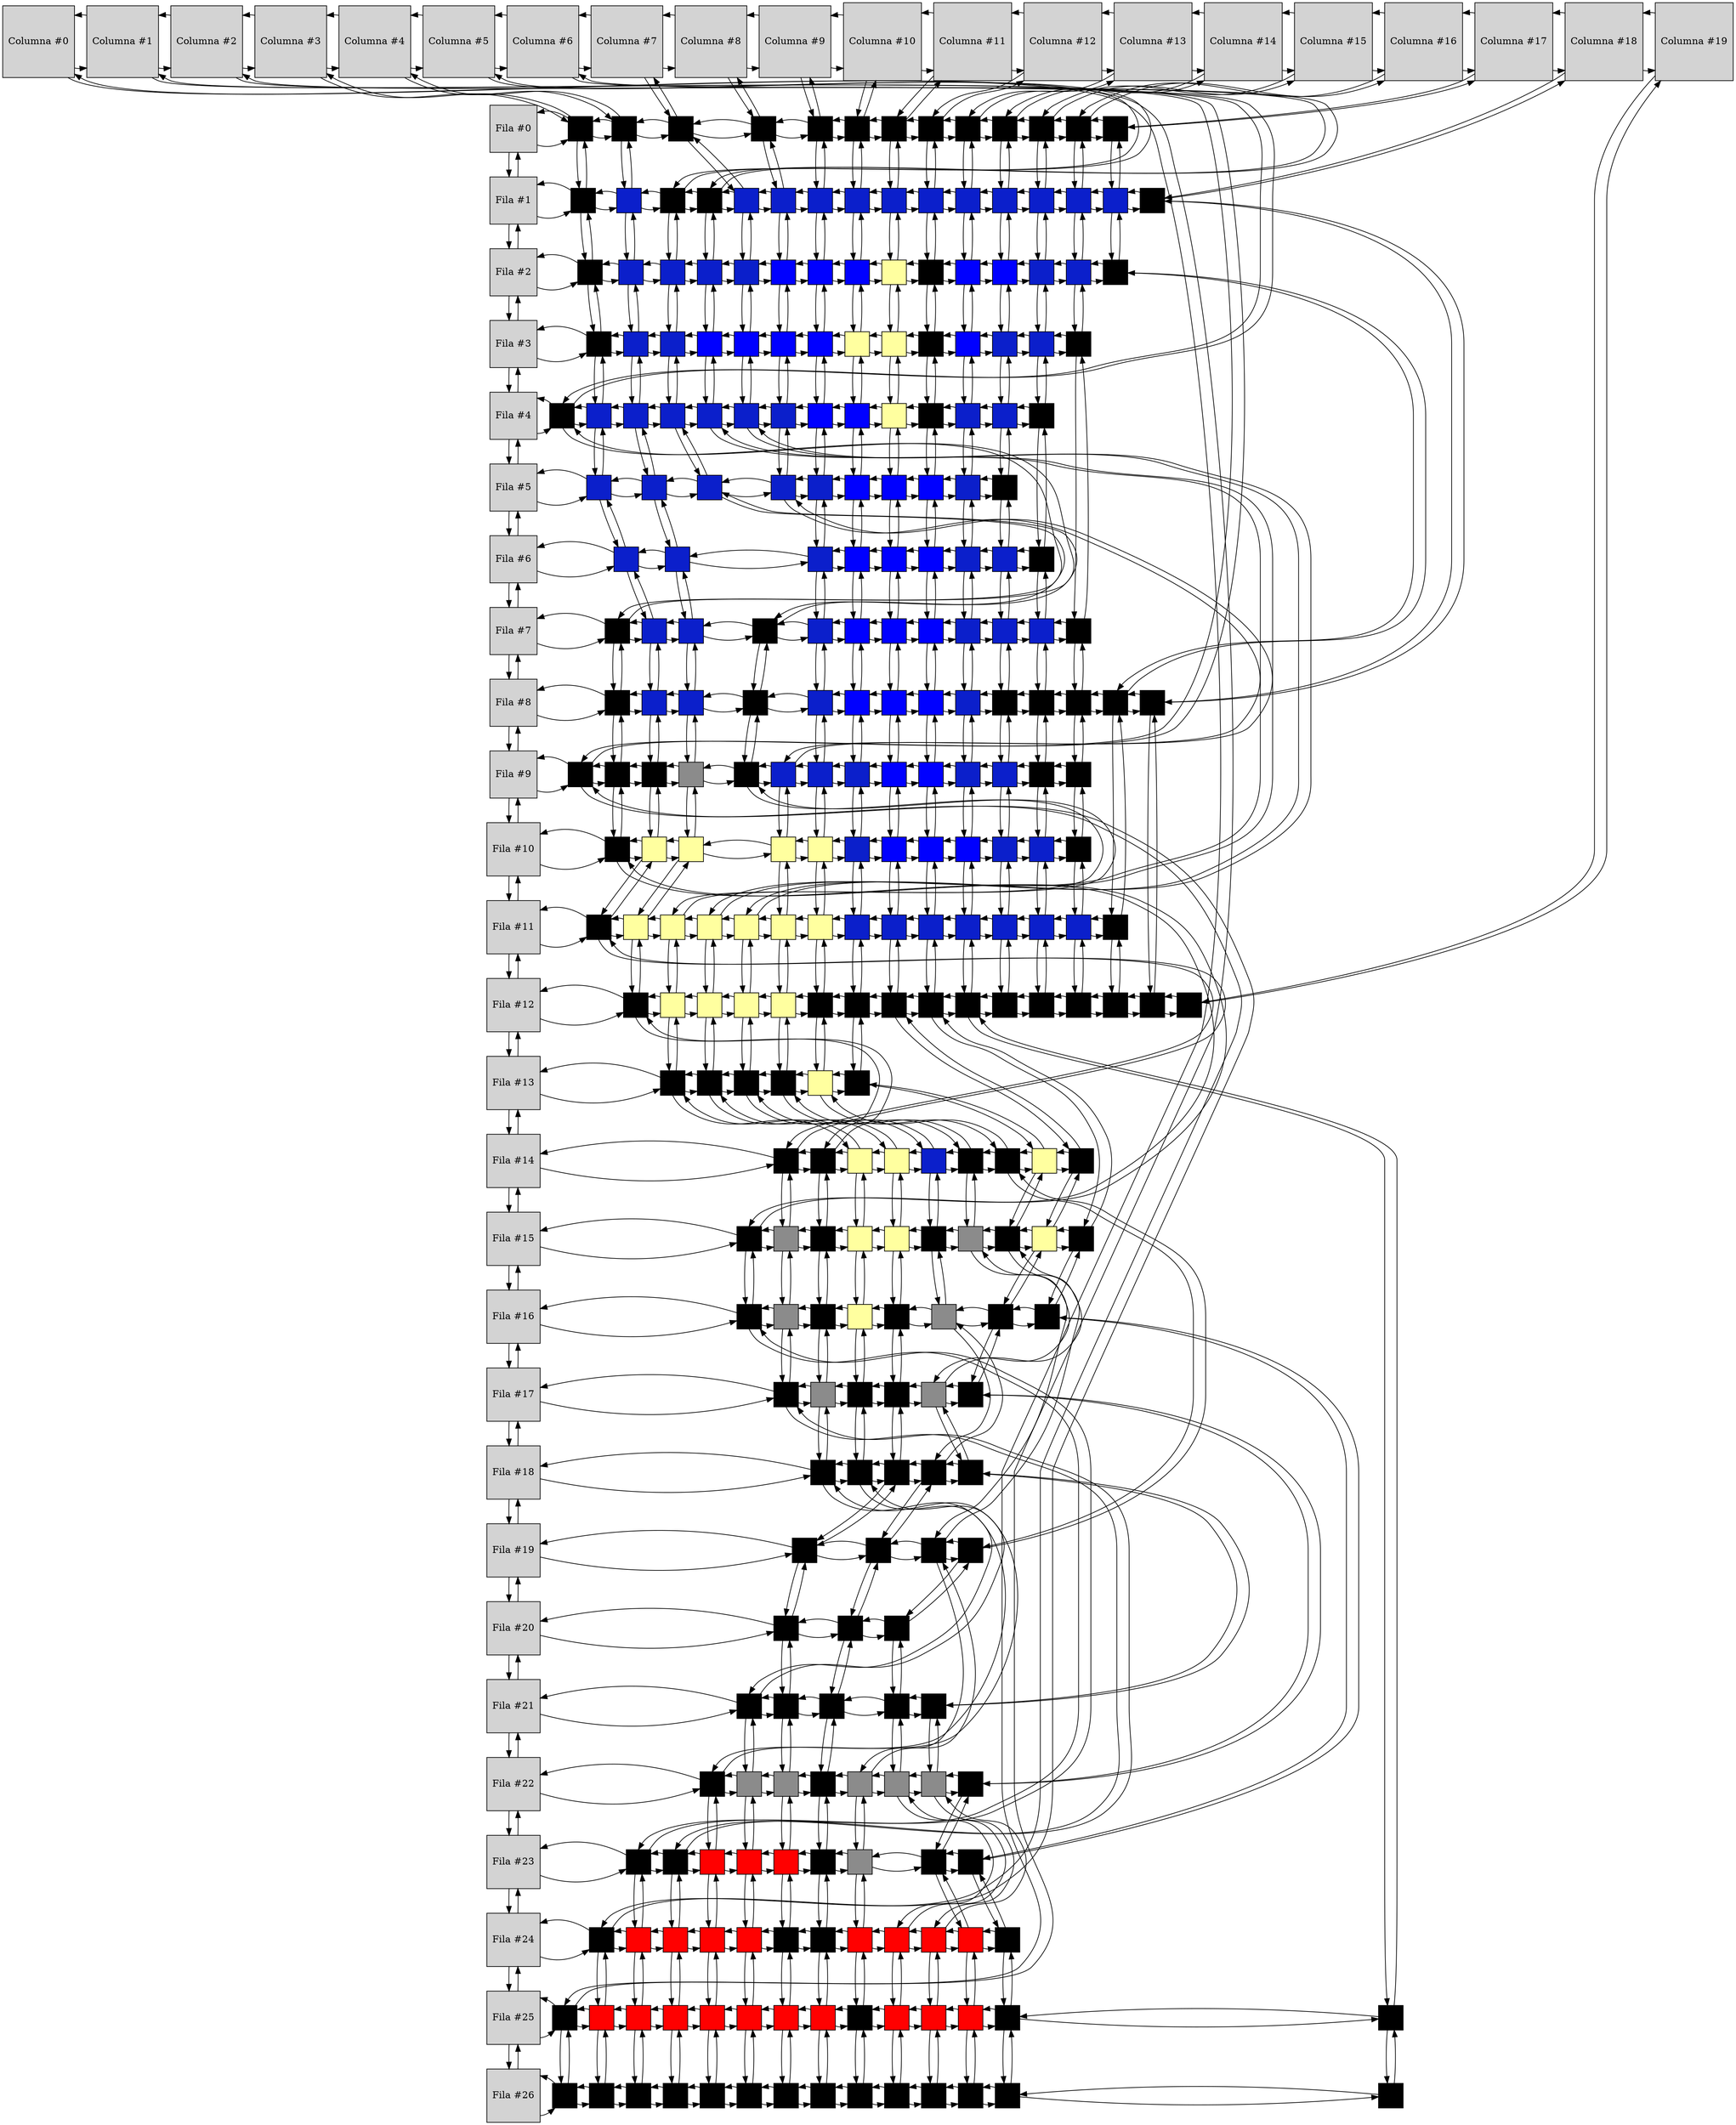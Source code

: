 digraph L{
node[shape=square style=filled]
nodo760563749[label="Fila #0", group="-1"]
nodo1225373914[fillcolor="#000000", group="3", label=" "]
nodo60830820[fillcolor="#000000", group="4", label=" "]
nodo759156157[fillcolor="#000000", group="7", label=" "]
nodo1635546341[fillcolor="#000000", group="8", label=" "]
nodo1698156408[fillcolor="#000000", group="9", label=" "]
nodo1740035246[fillcolor="#000000", group="10", label=" "]
nodo884457408[fillcolor="#000000", group="11", label=" "]
nodo913190639[fillcolor="#000000", group="12", label=" "]
nodo1845066581[fillcolor="#000000", group="13", label=" "]
nodo1018937824[fillcolor="#000000", group="14", label=" "]
nodo905654280[fillcolor="#000000", group="15", label=" "]
nodo1915058446[fillcolor="#000000", group="16", label=" "]
nodo1419810764[fillcolor="#000000", group="17", label=" "]
{rank=same; nodo760563749; nodo1225373914; nodo60830820; nodo759156157; nodo1635546341; nodo1698156408; nodo1740035246; nodo884457408; nodo913190639; nodo1845066581; nodo1018937824; nodo905654280; nodo1915058446; nodo1419810764; }
nodo922151033[label="Fila #1", group="-1"]
nodo1516369375[fillcolor="#000000", group="3", label=" "]
nodo55909012[fillcolor="#0B1FCB", group="4", label=" "]
nodo1394336709[fillcolor="#000000", group="5", label=" "]
nodo1387228415[fillcolor="#000000", group="6", label=" "]
nodo120960120[fillcolor="#0B1FCB", group="7", label=" "]
nodo748658608[fillcolor="#0B1FCB", group="8", label=" "]
nodo546718765[fillcolor="#0B1FCB", group="9", label=" "]
nodo167185492[fillcolor="#0B1FCB", group="10", label=" "]
nodo592179046[fillcolor="#0B1FCB", group="11", label=" "]
nodo1937348256[fillcolor="#0B1FCB", group="12", label=" "]
nodo1641808846[fillcolor="#0B1FCB", group="13", label=" "]
nodo1358444045[fillcolor="#0B1FCB", group="14", label=" "]
nodo750044075[fillcolor="#0B1FCB", group="15", label=" "]
nodo331844619[fillcolor="#0B1FCB", group="16", label=" "]
nodo310656974[fillcolor="#0B1FCB", group="17", label=" "]
nodo64830413[fillcolor="#000000", group="18", label=" "]
{rank=same; nodo922151033; nodo1516369375; nodo55909012; nodo1394336709; nodo1387228415; nodo120960120; nodo748658608; nodo546718765; nodo167185492; nodo592179046; nodo1937348256; nodo1641808846; nodo1358444045; nodo750044075; nodo331844619; nodo310656974; nodo64830413; }
nodo159259014[label="Fila #2", group="-1"]
nodo653687670[fillcolor="#000000", group="3", label=" "]
nodo356473385[fillcolor="#0B1FCB", group="4", label=" "]
nodo2136344592[fillcolor="#0B1FCB", group="5", label=" "]
nodo110992469[fillcolor="#0B1FCB", group="6", label=" "]
nodo329611835[fillcolor="#0B1FCB", group="7", label=" "]
nodo2091156596[fillcolor="#0000FF", group="8", label=" "]
nodo863831416[fillcolor="#0000FF", group="9", label=" "]
nodo1508395126[fillcolor="#0000FF", group="10", label=" "]
nodo1638172114[fillcolor="#FFFF9F", group="11", label=" "]
nodo972765878[fillcolor="#000000", group="12", label=" "]
nodo1651945012[fillcolor="#0000FF", group="13", label=" "]
nodo2034688500[fillcolor="#0000FF", group="14", label=" "]
nodo1007251739[fillcolor="#0B1FCB", group="15", label=" "]
nodo1556595366[fillcolor="#0B1FCB", group="16", label=" "]
nodo194494468[fillcolor="#000000", group="17", label=" "]
{rank=same; nodo159259014; nodo653687670; nodo356473385; nodo2136344592; nodo110992469; nodo329611835; nodo2091156596; nodo863831416; nodo1508395126; nodo1638172114; nodo972765878; nodo1651945012; nodo2034688500; nodo1007251739; nodo1556595366; nodo194494468; }
nodo1167116739[label="Fila #3", group="-1"]
nodo853993923[fillcolor="#000000", group="3", label=" "]
nodo1347870667[fillcolor="#0B1FCB", group="4", label=" "]
nodo1702146597[fillcolor="#0B1FCB", group="5", label=" "]
nodo644460953[fillcolor="#0000FF", group="6", label=" "]
nodo591723622[fillcolor="#0000FF", group="7", label=" "]
nodo1166726978[fillcolor="#0000FF", group="8", label=" "]
nodo95395916[fillcolor="#0000FF", group="9", label=" "]
nodo1856056345[fillcolor="#FFFF9F", group="10", label=" "]
nodo1778535015[fillcolor="#FFFF9F", group="11", label=" "]
nodo2032251042[fillcolor="#000000", group="12", label=" "]
nodo24433162[fillcolor="#0000FF", group="13", label=" "]
nodo1725097945[fillcolor="#0B1FCB", group="14", label=" "]
nodo519821334[fillcolor="#0B1FCB", group="15", label=" "]
nodo1781256139[fillcolor="#000000", group="16", label=" "]
{rank=same; nodo1167116739; nodo853993923; nodo1347870667; nodo1702146597; nodo644460953; nodo591723622; nodo1166726978; nodo95395916; nodo1856056345; nodo1778535015; nodo2032251042; nodo24433162; nodo1725097945; nodo519821334; nodo1781256139; }
nodo1307096070[label="Fila #4", group="-1"]
nodo1014328909[fillcolor="#000000", group="2", label=" "]
nodo2081303229[fillcolor="#0B1FCB", group="3", label=" "]
nodo1223685984[fillcolor="#0B1FCB", group="4", label=" "]
nodo1076835071[fillcolor="#0B1FCB", group="5", label=" "]
nodo1463757745[fillcolor="#0B1FCB", group="6", label=" "]
nodo1525262377[fillcolor="#0B1FCB", group="7", label=" "]
nodo1837760739[fillcolor="#0B1FCB", group="8", label=" "]
nodo1418428263[fillcolor="#0000FF", group="9", label=" "]
nodo2059904228[fillcolor="#0000FF", group="10", label=" "]
nodo1836643189[fillcolor="#FFFF9F", group="11", label=" "]
nodo1355316001[fillcolor="#000000", group="12", label=" "]
nodo1597462040[fillcolor="#0B1FCB", group="13", label=" "]
nodo403716510[fillcolor="#0B1FCB", group="14", label=" "]
nodo853119666[fillcolor="#000000", group="15", label=" "]
{rank=same; nodo1307096070; nodo1014328909; nodo2081303229; nodo1223685984; nodo1076835071; nodo1463757745; nodo1525262377; nodo1837760739; nodo1418428263; nodo2059904228; nodo1836643189; nodo1355316001; nodo1597462040; nodo403716510; nodo853119666; }
nodo559670971[label="Fila #5", group="-1"]
nodo1144648478[fillcolor="#0B1FCB", group="3", label=" "]
nodo1576861390[fillcolor="#0B1FCB", group="4", label=" "]
nodo600746945[fillcolor="#0B1FCB", group="5", label=" "]
nodo1566502717[fillcolor="#0B1FCB", group="8", label=" "]
nodo1458849419[fillcolor="#0B1FCB", group="9", label=" "]
nodo1824835605[fillcolor="#0000FF", group="10", label=" "]
nodo981661423[fillcolor="#0000FF", group="11", label=" "]
nodo269468037[fillcolor="#0000FF", group="12", label=" "]
nodo1681595665[fillcolor="#0B1FCB", group="13", label=" "]
nodo787867107[fillcolor="#000000", group="14", label=" "]
{rank=same; nodo559670971; nodo1144648478; nodo1576861390; nodo600746945; nodo1566502717; nodo1458849419; nodo1824835605; nodo981661423; nodo269468037; nodo1681595665; nodo787867107; }
nodo57494364[label="Fila #6", group="-1"]
nodo1828757853[fillcolor="#0B1FCB", group="3", label=" "]
nodo1374677625[fillcolor="#0B1FCB", group="4", label=" "]
nodo1345636186[fillcolor="#0B1FCB", group="9", label=" "]
nodo963269035[fillcolor="#0000FF", group="10", label=" "]
nodo1359484306[fillcolor="#0000FF", group="11", label=" "]
nodo2140832232[fillcolor="#0000FF", group="12", label=" "]
nodo157456214[fillcolor="#0B1FCB", group="13", label=" "]
nodo1659791576[fillcolor="#0B1FCB", group="14", label=" "]
nodo1935365522[fillcolor="#000000", group="15", label=" "]
{rank=same; nodo57494364; nodo1828757853; nodo1374677625; nodo1345636186; nodo963269035; nodo1359484306; nodo2140832232; nodo157456214; nodo1659791576; nodo1935365522; }
nodo1483022288[label="Fila #7", group="-1"]
nodo1159785389[fillcolor="#000000", group="2", label=" "]
nodo1410986873[fillcolor="#0B1FCB", group="3", label=" "]
nodo2110245805[fillcolor="#0B1FCB", group="4", label=" "]
nodo221036634[fillcolor="#000000", group="5", label=" "]
nodo1335050193[fillcolor="#0B1FCB", group="9", label=" "]
nodo1418370913[fillcolor="#0000FF", group="10", label=" "]
nodo391359742[fillcolor="#0000FF", group="11", label=" "]
nodo2081853534[fillcolor="#0000FF", group="12", label=" "]
nodo707610042[fillcolor="#0B1FCB", group="13", label=" "]
nodo710714889[fillcolor="#0B1FCB", group="14", label=" "]
nodo551734240[fillcolor="#0B1FCB", group="15", label=" "]
nodo1757293506[fillcolor="#000000", group="16", label=" "]
{rank=same; nodo1483022288; nodo1159785389; nodo1410986873; nodo2110245805; nodo221036634; nodo1335050193; nodo1418370913; nodo391359742; nodo2081853534; nodo707610042; nodo710714889; nodo551734240; nodo1757293506; }
nodo687780858[label="Fila #8", group="-1"]
nodo1734161410[fillcolor="#000000", group="2", label=" "]
nodo1364614850[fillcolor="#0B1FCB", group="3", label=" "]
nodo1211076369[fillcolor="#0B1FCB", group="4", label=" "]
nodo361993357[fillcolor="#000000", group="5", label=" "]
nodo459296537[fillcolor="#0B1FCB", group="9", label=" "]
nodo2015601401[fillcolor="#0000FF", group="10", label=" "]
nodo1287712235[fillcolor="#0000FF", group="11", label=" "]
nodo1165897474[fillcolor="#0000FF", group="12", label=" "]
nodo1551870003[fillcolor="#0B1FCB", group="13", label=" "]
nodo967765295[fillcolor="#000000", group="14", label=" "]
nodo1917513796[fillcolor="#000000", group="15", label=" "]
nodo1182320432[fillcolor="#000000", group="16", label=" "]
nodo1734853116[fillcolor="#000000", group="17", label=" "]
nodo703504298[fillcolor="#000000", group="18", label=" "]
{rank=same; nodo687780858; nodo1734161410; nodo1364614850; nodo1211076369; nodo361993357; nodo459296537; nodo2015601401; nodo1287712235; nodo1165897474; nodo1551870003; nodo967765295; nodo1917513796; nodo1182320432; nodo1734853116; nodo703504298; }
nodo201556483[label="Fila #9", group="-1"]
nodo214074868[fillcolor="#000000", group="1", label=" "]
nodo1442045361[fillcolor="#000000", group="2", label=" "]
nodo146611050[fillcolor="#000000", group="3", label=" "]
nodo415138788[fillcolor="#8B8B8B", group="4", label=" "]
nodo13326370[fillcolor="#000000", group="5", label=" "]
nodo1268650975[fillcolor="#0B1FCB", group="8", label=" "]
nodo731395981[fillcolor="#0B1FCB", group="9", label=" "]
nodo1196765369[fillcolor="#0B1FCB", group="10", label=" "]
nodo486898233[fillcolor="#0000FF", group="11", label=" "]
nodo650023597[fillcolor="#0000FF", group="12", label=" "]
nodo1282473384[fillcolor="#0B1FCB", group="13", label=" "]
nodo575593575[fillcolor="#0B1FCB", group="14", label=" "]
nodo346861221[fillcolor="#000000", group="15", label=" "]
nodo1188392295[fillcolor="#000000", group="16", label=" "]
{rank=same; nodo201556483; nodo214074868; nodo1442045361; nodo146611050; nodo415138788; nodo13326370; nodo1268650975; nodo731395981; nodo1196765369; nodo486898233; nodo650023597; nodo1282473384; nodo575593575; nodo346861221; nodo1188392295; }
nodo226710952[label="Fila #10", group="-1"]
nodo1509563803[fillcolor="#000000", group="2", label=" "]
nodo684874119[fillcolor="#FFFF9F", group="3", label=" "]
nodo1157740463[fillcolor="#FFFF9F", group="4", label=" "]
nodo1379435698[fillcolor="#FFFF9F", group="8", label=" "]
nodo1529306539[fillcolor="#FFFF9F", group="9", label=" "]
nodo1635985705[fillcolor="#0B1FCB", group="10", label=" "]
nodo695682681[fillcolor="#0000FF", group="11", label=" "]
nodo1073502961[fillcolor="#0000FF", group="12", label=" "]
nodo1582797472[fillcolor="#0000FF", group="13", label=" "]
nodo644166178[fillcolor="#0B1FCB", group="14", label=" "]
nodo892529689[fillcolor="#0B1FCB", group="15", label=" "]
nodo1757676444[fillcolor="#000000", group="16", label=" "]
{rank=same; nodo226710952; nodo1509563803; nodo684874119; nodo1157740463; nodo1379435698; nodo1529306539; nodo1635985705; nodo695682681; nodo1073502961; nodo1582797472; nodo644166178; nodo892529689; nodo1757676444; }
nodo182738614[label="Fila #11", group="-1"]
nodo94345706[fillcolor="#000000", group="3", label=" "]
nodo670035812[fillcolor="#FFFF9F", group="4", label=" "]
nodo1870647526[fillcolor="#FFFF9F", group="5", label=" "]
nodo1204167249[fillcolor="#FFFF9F", group="6", label=" "]
nodo1047503754[fillcolor="#FFFF9F", group="7", label=" "]
nodo1722023916[fillcolor="#FFFF9F", group="8", label=" "]
nodo2009787198[fillcolor="#FFFF9F", group="9", label=" "]
nodo32017212[fillcolor="#0B1FCB", group="10", label=" "]
nodo1121454968[fillcolor="#0B1FCB", group="11", label=" "]
nodo1006485584[fillcolor="#0B1FCB", group="12", label=" "]
nodo466505482[fillcolor="#0B1FCB", group="13", label=" "]
nodo1580893732[fillcolor="#0B1FCB", group="14", label=" "]
nodo1547425104[fillcolor="#0B1FCB", group="15", label=" "]
nodo152134087[fillcolor="#0B1FCB", group="16", label=" "]
nodo1615780336[fillcolor="#000000", group="17", label=" "]
{rank=same; nodo182738614; nodo94345706; nodo670035812; nodo1870647526; nodo1204167249; nodo1047503754; nodo1722023916; nodo2009787198; nodo32017212; nodo1121454968; nodo1006485584; nodo466505482; nodo1580893732; nodo1547425104; nodo152134087; nodo1615780336; }
nodo1783593083[label="Fila #12", group="-1"]
nodo1750905143[fillcolor="#000000", group="4", label=" "]
nodo1782704802[fillcolor="#FFFF9F", group="5", label=" "]
nodo2094411587[fillcolor="#FFFF9F", group="6", label=" "]
nodo1833638914[fillcolor="#FFFF9F", group="7", label=" "]
nodo1620303253[fillcolor="#FFFF9F", group="8", label=" "]
nodo90320863[fillcolor="#000000", group="9", label=" "]
nodo1216590855[fillcolor="#000000", group="10", label=" "]
nodo2107447833[fillcolor="#000000", group="11", label=" "]
nodo60559178[fillcolor="#000000", group="12", label=" "]
nodo395629617[fillcolor="#000000", group="13", label=" "]
nodo1122134344[fillcolor="#000000", group="14", label=" "]
nodo1471868639[fillcolor="#000000", group="15", label=" "]
nodo876563773[fillcolor="#000000", group="16", label=" "]
nodo87765719[fillcolor="#000000", group="17", label=" "]
nodo1413653265[fillcolor="#000000", group="18", label=" "]
nodo1418621776[fillcolor="#000000", group="19", label=" "]
{rank=same; nodo1783593083; nodo1750905143; nodo1782704802; nodo2094411587; nodo1833638914; nodo1620303253; nodo90320863; nodo1216590855; nodo2107447833; nodo60559178; nodo395629617; nodo1122134344; nodo1471868639; nodo876563773; nodo87765719; nodo1413653265; nodo1418621776; }
nodo446073433[label="Fila #13", group="-1"]
nodo1181199958[fillcolor="#000000", group="5", label=" "]
nodo125622176[fillcolor="#000000", group="6", label=" "]
nodo542060780[fillcolor="#000000", group="7", label=" "]
nodo237351678[fillcolor="#000000", group="8", label=" "]
nodo1967892594[fillcolor="#FFFF9F", group="9", label=" "]
nodo342597804[fillcolor="#000000", group="10", label=" "]
{rank=same; nodo446073433; nodo1181199958; nodo125622176; nodo542060780; nodo237351678; nodo1967892594; nodo342597804; }
nodo1308244637[label="Fila #14", group="-1"]
nodo1860944798[fillcolor="#000000", group="3", label=" "]
nodo1179381257[fillcolor="#000000", group="4", label=" "]
nodo258754732[fillcolor="#FFFF9F", group="5", label=" "]
nodo333362446[fillcolor="#FFFF9F", group="6", label=" "]
nodo597255128[fillcolor="#0B1FCB", group="7", label=" "]
nodo985397764[fillcolor="#000000", group="8", label=" "]
nodo1476394199[fillcolor="#000000", group="9", label=" "]
nodo837764579[fillcolor="#FFFF9F", group="10", label=" "]
nodo1501587365[fillcolor="#000000", group="11", label=" "]
{rank=same; nodo1308244637; nodo1860944798; nodo1179381257; nodo258754732; nodo333362446; nodo597255128; nodo985397764; nodo1476394199; nodo837764579; nodo1501587365; }
nodo1007603019[label="Fila #15", group="-1"]
nodo348100441[fillcolor="#000000", group="2", label=" "]
nodo1597249648[fillcolor="#8B8B8B", group="3", label=" "]
nodo89387388[fillcolor="#000000", group="4", label=" "]
nodo1333592072[fillcolor="#FFFF9F", group="5", label=" "]
nodo655381473[fillcolor="#FFFF9F", group="6", label=" "]
nodo1486371051[fillcolor="#000000", group="7", label=" "]
nodo1121647253[fillcolor="#8B8B8B", group="8", label=" "]
nodo1694556038[fillcolor="#000000", group="10", label=" "]
nodo1076496284[fillcolor="#FFFF9F", group="11", label=" "]
nodo1508646930[fillcolor="#000000", group="12", label=" "]
{rank=same; nodo1007603019; nodo348100441; nodo1597249648; nodo89387388; nodo1333592072; nodo655381473; nodo1486371051; nodo1121647253; nodo1694556038; nodo1076496284; nodo1508646930; }
nodo1291286504[label="Fila #16", group="-1"]
nodo795372831[fillcolor="#000000", group="2", label=" "]
nodo1072601481[fillcolor="#8B8B8B", group="3", label=" "]
nodo121295574[fillcolor="#000000", group="4", label=" "]
nodo1887813102[fillcolor="#FFFF9F", group="5", label=" "]
nodo485041780[fillcolor="#000000", group="6", label=" "]
nodo1459672753[fillcolor="#8B8B8B", group="7", label=" "]
nodo117244645[fillcolor="#000000", group="11", label=" "]
nodo1540011289[fillcolor="#000000", group="12", label=" "]
{rank=same; nodo1291286504; nodo795372831; nodo1072601481; nodo121295574; nodo1887813102; nodo485041780; nodo1459672753; nodo117244645; nodo1540011289; }
nodo239465106[label="Fila #17", group="-1"]
nodo1596000437[fillcolor="#000000", group="3", label=" "]
nodo832947102[fillcolor="#8B8B8B", group="4", label=" "]
nodo1061804750[fillcolor="#000000", group="5", label=" "]
nodo507084503[fillcolor="#000000", group="6", label=" "]
nodo1225439493[fillcolor="#8B8B8B", group="10", label=" "]
nodo1454127753[fillcolor="#000000", group="11", label=" "]
{rank=same; nodo239465106; nodo1596000437; nodo832947102; nodo1061804750; nodo507084503; nodo1225439493; nodo1454127753; }
nodo667026744[label="Fila #18", group="-1"]
nodo1926764753[fillcolor="#000000", group="4", label=" "]
nodo1845904670[fillcolor="#000000", group="5", label=" "]
nodo1497973285[fillcolor="#000000", group="6", label=" "]
nodo1846896625[fillcolor="#000000", group="7", label=" "]
nodo1555690610[fillcolor="#000000", group="10", label=" "]
{rank=same; nodo667026744; nodo1926764753; nodo1845904670; nodo1497973285; nodo1846896625; nodo1555690610; }
nodo13329486[label="Fila #19", group="-1"]
nodo327177752[fillcolor="#000000", group="6", label=" "]
nodo1458540918[fillcolor="#000000", group="7", label=" "]
nodo1164371389[fillcolor="#000000", group="8", label=" "]
nodo517210187[fillcolor="#000000", group="9", label=" "]
{rank=same; nodo13329486; nodo327177752; nodo1458540918; nodo1164371389; nodo517210187; }
nodo267760927[label="Fila #20", group="-1"]
nodo633070006[fillcolor="#000000", group="6", label=" "]
nodo1459794865[fillcolor="#000000", group="7", label=" "]
nodo1776957250[fillcolor="#000000", group="9", label=" "]
{rank=same; nodo267760927; nodo633070006; nodo1459794865; nodo1776957250; }
nodo1268066861[label="Fila #21", group="-1"]
nodo827966648[fillcolor="#000000", group="5", label=" "]
nodo1938056729[fillcolor="#000000", group="6", label=" "]
nodo1273765644[fillcolor="#000000", group="7", label=" "]
nodo701141022[fillcolor="#000000", group="9", label=" "]
nodo1447689627[fillcolor="#000000", group="10", label=" "]
{rank=same; nodo1268066861; nodo827966648; nodo1938056729; nodo1273765644; nodo701141022; nodo1447689627; }
nodo112061925[label="Fila #22", group="-1"]
nodo764577347[fillcolor="#000000", group="4", label=" "]
nodo1344645519[fillcolor="#8B8B8B", group="5", label=" "]
nodo1234776885[fillcolor="#8B8B8B", group="6", label=" "]
nodo540159270[fillcolor="#000000", group="7", label=" "]
nodo422250493[fillcolor="#8B8B8B", group="8", label=" "]
nodo1690287238[fillcolor="#8B8B8B", group="9", label=" "]
nodo1690254271[fillcolor="#8B8B8B", group="10", label=" "]
nodo1440047379[fillcolor="#000000", group="11", label=" "]
{rank=same; nodo112061925; nodo764577347; nodo1344645519; nodo1234776885; nodo540159270; nodo422250493; nodo1690287238; nodo1690254271; nodo1440047379; }
nodo343965883[label="Fila #23", group="-1"]
nodo230835489[fillcolor="#000000", group="2", label=" "]
nodo280884709[fillcolor="#000000", group="3", label=" "]
nodo1847509784[fillcolor="#FF0000", group="4", label=" "]
nodo2114650936[fillcolor="#FF0000", group="5", label=" "]
nodo1635756693[fillcolor="#FF0000", group="6", label=" "]
nodo504527234[fillcolor="#000000", group="7", label=" "]
nodo101478235[fillcolor="#8B8B8B", group="8", label=" "]
nodo540585569[fillcolor="#000000", group="11", label=" "]
nodo1007653873[fillcolor="#000000", group="12", label=" "]
{rank=same; nodo343965883; nodo230835489; nodo280884709; nodo1847509784; nodo2114650936; nodo1635756693; nodo504527234; nodo101478235; nodo540585569; nodo1007653873; }
nodo836514715[label="Fila #24", group="-1"]
nodo1414521932[fillcolor="#000000", group="1", label=" "]
nodo828441346[fillcolor="#FF0000", group="2", label=" "]
nodo1899073220[fillcolor="#FF0000", group="3", label=" "]
nodo555826066[fillcolor="#FF0000", group="4", label=" "]
nodo174573182[fillcolor="#FF0000", group="5", label=" "]
nodo858242339[fillcolor="#000000", group="6", label=" "]
nodo1310540333[fillcolor="#000000", group="7", label=" "]
nodo1715998167[fillcolor="#FF0000", group="8", label=" "]
nodo1386767190[fillcolor="#FF0000", group="9", label=" "]
nodo1558712965[fillcolor="#FF0000", group="10", label=" "]
nodo2025864991[fillcolor="#FF0000", group="11", label=" "]
nodo1589683045[fillcolor="#000000", group="12", label=" "]
{rank=same; nodo836514715; nodo1414521932; nodo828441346; nodo1899073220; nodo555826066; nodo174573182; nodo858242339; nodo1310540333; nodo1715998167; nodo1386767190; nodo1558712965; nodo2025864991; nodo1589683045; }
nodo1340328248[label="Fila #25", group="-1"]
nodo1401132667[fillcolor="#000000", group="0", label=" "]
nodo717386707[fillcolor="#FF0000", group="1", label=" "]
nodo1900164709[fillcolor="#FF0000", group="2", label=" "]
nodo540642172[fillcolor="#FF0000", group="3", label=" "]
nodo1875308878[fillcolor="#FF0000", group="4", label=" "]
nodo1445157774[fillcolor="#FF0000", group="5", label=" "]
nodo909295153[fillcolor="#FF0000", group="6", label=" "]
nodo1522311648[fillcolor="#FF0000", group="7", label=" "]
nodo36202360[fillcolor="#000000", group="8", label=" "]
nodo1318822808[fillcolor="#FF0000", group="9", label=" "]
nodo1836797772[fillcolor="#FF0000", group="10", label=" "]
nodo1383547042[fillcolor="#FF0000", group="11", label=" "]
nodo329645619[fillcolor="#000000", group="12", label=" "]
nodo3213500[fillcolor="#000000", group="13", label=" "]
{rank=same; nodo1340328248; nodo1401132667; nodo717386707; nodo1900164709; nodo540642172; nodo1875308878; nodo1445157774; nodo909295153; nodo1522311648; nodo36202360; nodo1318822808; nodo1836797772; nodo1383547042; nodo329645619; nodo3213500; }
nodo923219673[label="Fila #26", group="-1"]
nodo1604125387[fillcolor="#000000", group="0", label=" "]
nodo1668627309[fillcolor="#000000", group="1", label=" "]
nodo1795799895[fillcolor="#000000", group="2", label=" "]
nodo1698097425[fillcolor="#000000", group="3", label=" "]
nodo1376400422[fillcolor="#000000", group="4", label=" "]
nodo418304857[fillcolor="#000000", group="5", label=" "]
nodo1050349584[fillcolor="#000000", group="6", label=" "]
nodo1815546035[fillcolor="#000000", group="7", label=" "]
nodo1864350231[fillcolor="#000000", group="8", label=" "]
nodo25548982[fillcolor="#000000", group="9", label=" "]
nodo1735934726[fillcolor="#000000", group="10", label=" "]
nodo861842890[fillcolor="#000000", group="11", label=" "]
nodo553871028[fillcolor="#000000", group="12", label=" "]
nodo250370634[fillcolor="#000000", group="13", label=" "]
{rank=same; nodo923219673; nodo1604125387; nodo1668627309; nodo1795799895; nodo1698097425; nodo1376400422; nodo418304857; nodo1050349584; nodo1815546035; nodo1864350231; nodo25548982; nodo1735934726; nodo861842890; nodo553871028; nodo250370634; }
nodo724125922[label="Columna #0", group="0"]
nodo1843368112[label="Columna #1", group="1"]
nodo1465085305[label="Columna #2", group="2"]
nodo989938643[label="Columna #3", group="3"]
nodo1519280649[label="Columna #4", group="4"]
nodo1262822392[label="Columna #5", group="5"]
nodo120694604[label="Columna #6", group="6"]
nodo916419490[label="Columna #7", group="7"]
nodo522764626[label="Columna #8", group="8"]
nodo2106620844[label="Columna #9", group="9"]
nodo2006034581[label="Columna #10", group="10"]
nodo979294118[label="Columna #11", group="11"]
nodo1663411182[label="Columna #12", group="12"]
nodo488044861[label="Columna #13", group="13"]
nodo1740189450[label="Columna #14", group="14"]
nodo731260860[label="Columna #15", group="15"]
nodo1709366259[label="Columna #16", group="16"]
nodo1335298403[label="Columna #17", group="17"]
nodo1643691748[label="Columna #18", group="18"]
nodo2068434592[label="Columna #19", group="19"]
{rank=same; nodo724125922; nodo1843368112; nodo1465085305; nodo989938643; nodo1519280649; nodo1262822392; nodo120694604; nodo916419490; nodo522764626; nodo2106620844; nodo2006034581; nodo979294118; nodo1663411182; nodo488044861; nodo1740189450; nodo731260860; nodo1709366259; nodo1335298403; nodo1643691748; nodo2068434592; }
nodo760563749 -> nodo1225373914 
nodo760563749 -> nodo1225373914 [dir = "back"]
nodo1225373914 -> nodo60830820 
nodo1225373914 -> nodo60830820 [dir = "back"]
nodo60830820 -> nodo759156157 
nodo60830820 -> nodo759156157 [dir = "back"]
nodo759156157 -> nodo1635546341 
nodo759156157 -> nodo1635546341 [dir = "back"]
nodo1635546341 -> nodo1698156408 
nodo1635546341 -> nodo1698156408 [dir = "back"]
nodo1698156408 -> nodo1740035246 
nodo1698156408 -> nodo1740035246 [dir = "back"]
nodo1740035246 -> nodo884457408 
nodo1740035246 -> nodo884457408 [dir = "back"]
nodo884457408 -> nodo913190639 
nodo884457408 -> nodo913190639 [dir = "back"]
nodo913190639 -> nodo1845066581 
nodo913190639 -> nodo1845066581 [dir = "back"]
nodo1845066581 -> nodo1018937824 
nodo1845066581 -> nodo1018937824 [dir = "back"]
nodo1018937824 -> nodo905654280 
nodo1018937824 -> nodo905654280 [dir = "back"]
nodo905654280 -> nodo1915058446 
nodo905654280 -> nodo1915058446 [dir = "back"]
nodo1915058446 -> nodo1419810764 
nodo1915058446 -> nodo1419810764 [dir = "back"]
nodo760563749 -> nodo922151033 
nodo760563749 -> nodo922151033 [dir = "back"] 
nodo922151033 -> nodo1516369375 
nodo922151033 -> nodo1516369375 [dir = "back"]
nodo1516369375 -> nodo55909012 
nodo1516369375 -> nodo55909012 [dir = "back"]
nodo55909012 -> nodo1394336709 
nodo55909012 -> nodo1394336709 [dir = "back"]
nodo1394336709 -> nodo1387228415 
nodo1394336709 -> nodo1387228415 [dir = "back"]
nodo1387228415 -> nodo120960120 
nodo1387228415 -> nodo120960120 [dir = "back"]
nodo120960120 -> nodo748658608 
nodo120960120 -> nodo748658608 [dir = "back"]
nodo748658608 -> nodo546718765 
nodo748658608 -> nodo546718765 [dir = "back"]
nodo546718765 -> nodo167185492 
nodo546718765 -> nodo167185492 [dir = "back"]
nodo167185492 -> nodo592179046 
nodo167185492 -> nodo592179046 [dir = "back"]
nodo592179046 -> nodo1937348256 
nodo592179046 -> nodo1937348256 [dir = "back"]
nodo1937348256 -> nodo1641808846 
nodo1937348256 -> nodo1641808846 [dir = "back"]
nodo1641808846 -> nodo1358444045 
nodo1641808846 -> nodo1358444045 [dir = "back"]
nodo1358444045 -> nodo750044075 
nodo1358444045 -> nodo750044075 [dir = "back"]
nodo750044075 -> nodo331844619 
nodo750044075 -> nodo331844619 [dir = "back"]
nodo331844619 -> nodo310656974 
nodo331844619 -> nodo310656974 [dir = "back"]
nodo310656974 -> nodo64830413 
nodo310656974 -> nodo64830413 [dir = "back"]
nodo922151033 -> nodo159259014 
nodo922151033 -> nodo159259014 [dir = "back"] 
nodo159259014 -> nodo653687670 
nodo159259014 -> nodo653687670 [dir = "back"]
nodo653687670 -> nodo356473385 
nodo653687670 -> nodo356473385 [dir = "back"]
nodo356473385 -> nodo2136344592 
nodo356473385 -> nodo2136344592 [dir = "back"]
nodo2136344592 -> nodo110992469 
nodo2136344592 -> nodo110992469 [dir = "back"]
nodo110992469 -> nodo329611835 
nodo110992469 -> nodo329611835 [dir = "back"]
nodo329611835 -> nodo2091156596 
nodo329611835 -> nodo2091156596 [dir = "back"]
nodo2091156596 -> nodo863831416 
nodo2091156596 -> nodo863831416 [dir = "back"]
nodo863831416 -> nodo1508395126 
nodo863831416 -> nodo1508395126 [dir = "back"]
nodo1508395126 -> nodo1638172114 
nodo1508395126 -> nodo1638172114 [dir = "back"]
nodo1638172114 -> nodo972765878 
nodo1638172114 -> nodo972765878 [dir = "back"]
nodo972765878 -> nodo1651945012 
nodo972765878 -> nodo1651945012 [dir = "back"]
nodo1651945012 -> nodo2034688500 
nodo1651945012 -> nodo2034688500 [dir = "back"]
nodo2034688500 -> nodo1007251739 
nodo2034688500 -> nodo1007251739 [dir = "back"]
nodo1007251739 -> nodo1556595366 
nodo1007251739 -> nodo1556595366 [dir = "back"]
nodo1556595366 -> nodo194494468 
nodo1556595366 -> nodo194494468 [dir = "back"]
nodo159259014 -> nodo1167116739 
nodo159259014 -> nodo1167116739 [dir = "back"] 
nodo1167116739 -> nodo853993923 
nodo1167116739 -> nodo853993923 [dir = "back"]
nodo853993923 -> nodo1347870667 
nodo853993923 -> nodo1347870667 [dir = "back"]
nodo1347870667 -> nodo1702146597 
nodo1347870667 -> nodo1702146597 [dir = "back"]
nodo1702146597 -> nodo644460953 
nodo1702146597 -> nodo644460953 [dir = "back"]
nodo644460953 -> nodo591723622 
nodo644460953 -> nodo591723622 [dir = "back"]
nodo591723622 -> nodo1166726978 
nodo591723622 -> nodo1166726978 [dir = "back"]
nodo1166726978 -> nodo95395916 
nodo1166726978 -> nodo95395916 [dir = "back"]
nodo95395916 -> nodo1856056345 
nodo95395916 -> nodo1856056345 [dir = "back"]
nodo1856056345 -> nodo1778535015 
nodo1856056345 -> nodo1778535015 [dir = "back"]
nodo1778535015 -> nodo2032251042 
nodo1778535015 -> nodo2032251042 [dir = "back"]
nodo2032251042 -> nodo24433162 
nodo2032251042 -> nodo24433162 [dir = "back"]
nodo24433162 -> nodo1725097945 
nodo24433162 -> nodo1725097945 [dir = "back"]
nodo1725097945 -> nodo519821334 
nodo1725097945 -> nodo519821334 [dir = "back"]
nodo519821334 -> nodo1781256139 
nodo519821334 -> nodo1781256139 [dir = "back"]
nodo1167116739 -> nodo1307096070 
nodo1167116739 -> nodo1307096070 [dir = "back"] 
nodo1307096070 -> nodo1014328909 
nodo1307096070 -> nodo1014328909 [dir = "back"]
nodo1014328909 -> nodo2081303229 
nodo1014328909 -> nodo2081303229 [dir = "back"]
nodo2081303229 -> nodo1223685984 
nodo2081303229 -> nodo1223685984 [dir = "back"]
nodo1223685984 -> nodo1076835071 
nodo1223685984 -> nodo1076835071 [dir = "back"]
nodo1076835071 -> nodo1463757745 
nodo1076835071 -> nodo1463757745 [dir = "back"]
nodo1463757745 -> nodo1525262377 
nodo1463757745 -> nodo1525262377 [dir = "back"]
nodo1525262377 -> nodo1837760739 
nodo1525262377 -> nodo1837760739 [dir = "back"]
nodo1837760739 -> nodo1418428263 
nodo1837760739 -> nodo1418428263 [dir = "back"]
nodo1418428263 -> nodo2059904228 
nodo1418428263 -> nodo2059904228 [dir = "back"]
nodo2059904228 -> nodo1836643189 
nodo2059904228 -> nodo1836643189 [dir = "back"]
nodo1836643189 -> nodo1355316001 
nodo1836643189 -> nodo1355316001 [dir = "back"]
nodo1355316001 -> nodo1597462040 
nodo1355316001 -> nodo1597462040 [dir = "back"]
nodo1597462040 -> nodo403716510 
nodo1597462040 -> nodo403716510 [dir = "back"]
nodo403716510 -> nodo853119666 
nodo403716510 -> nodo853119666 [dir = "back"]
nodo1307096070 -> nodo559670971 
nodo1307096070 -> nodo559670971 [dir = "back"] 
nodo559670971 -> nodo1144648478 
nodo559670971 -> nodo1144648478 [dir = "back"]
nodo1144648478 -> nodo1576861390 
nodo1144648478 -> nodo1576861390 [dir = "back"]
nodo1576861390 -> nodo600746945 
nodo1576861390 -> nodo600746945 [dir = "back"]
nodo600746945 -> nodo1566502717 
nodo600746945 -> nodo1566502717 [dir = "back"]
nodo1566502717 -> nodo1458849419 
nodo1566502717 -> nodo1458849419 [dir = "back"]
nodo1458849419 -> nodo1824835605 
nodo1458849419 -> nodo1824835605 [dir = "back"]
nodo1824835605 -> nodo981661423 
nodo1824835605 -> nodo981661423 [dir = "back"]
nodo981661423 -> nodo269468037 
nodo981661423 -> nodo269468037 [dir = "back"]
nodo269468037 -> nodo1681595665 
nodo269468037 -> nodo1681595665 [dir = "back"]
nodo1681595665 -> nodo787867107 
nodo1681595665 -> nodo787867107 [dir = "back"]
nodo559670971 -> nodo57494364 
nodo559670971 -> nodo57494364 [dir = "back"] 
nodo57494364 -> nodo1828757853 
nodo57494364 -> nodo1828757853 [dir = "back"]
nodo1828757853 -> nodo1374677625 
nodo1828757853 -> nodo1374677625 [dir = "back"]
nodo1374677625 -> nodo1345636186 
nodo1374677625 -> nodo1345636186 [dir = "back"]
nodo1345636186 -> nodo963269035 
nodo1345636186 -> nodo963269035 [dir = "back"]
nodo963269035 -> nodo1359484306 
nodo963269035 -> nodo1359484306 [dir = "back"]
nodo1359484306 -> nodo2140832232 
nodo1359484306 -> nodo2140832232 [dir = "back"]
nodo2140832232 -> nodo157456214 
nodo2140832232 -> nodo157456214 [dir = "back"]
nodo157456214 -> nodo1659791576 
nodo157456214 -> nodo1659791576 [dir = "back"]
nodo1659791576 -> nodo1935365522 
nodo1659791576 -> nodo1935365522 [dir = "back"]
nodo57494364 -> nodo1483022288 
nodo57494364 -> nodo1483022288 [dir = "back"] 
nodo1483022288 -> nodo1159785389 
nodo1483022288 -> nodo1159785389 [dir = "back"]
nodo1159785389 -> nodo1410986873 
nodo1159785389 -> nodo1410986873 [dir = "back"]
nodo1410986873 -> nodo2110245805 
nodo1410986873 -> nodo2110245805 [dir = "back"]
nodo2110245805 -> nodo221036634 
nodo2110245805 -> nodo221036634 [dir = "back"]
nodo221036634 -> nodo1335050193 
nodo221036634 -> nodo1335050193 [dir = "back"]
nodo1335050193 -> nodo1418370913 
nodo1335050193 -> nodo1418370913 [dir = "back"]
nodo1418370913 -> nodo391359742 
nodo1418370913 -> nodo391359742 [dir = "back"]
nodo391359742 -> nodo2081853534 
nodo391359742 -> nodo2081853534 [dir = "back"]
nodo2081853534 -> nodo707610042 
nodo2081853534 -> nodo707610042 [dir = "back"]
nodo707610042 -> nodo710714889 
nodo707610042 -> nodo710714889 [dir = "back"]
nodo710714889 -> nodo551734240 
nodo710714889 -> nodo551734240 [dir = "back"]
nodo551734240 -> nodo1757293506 
nodo551734240 -> nodo1757293506 [dir = "back"]
nodo1483022288 -> nodo687780858 
nodo1483022288 -> nodo687780858 [dir = "back"] 
nodo687780858 -> nodo1734161410 
nodo687780858 -> nodo1734161410 [dir = "back"]
nodo1734161410 -> nodo1364614850 
nodo1734161410 -> nodo1364614850 [dir = "back"]
nodo1364614850 -> nodo1211076369 
nodo1364614850 -> nodo1211076369 [dir = "back"]
nodo1211076369 -> nodo361993357 
nodo1211076369 -> nodo361993357 [dir = "back"]
nodo361993357 -> nodo459296537 
nodo361993357 -> nodo459296537 [dir = "back"]
nodo459296537 -> nodo2015601401 
nodo459296537 -> nodo2015601401 [dir = "back"]
nodo2015601401 -> nodo1287712235 
nodo2015601401 -> nodo1287712235 [dir = "back"]
nodo1287712235 -> nodo1165897474 
nodo1287712235 -> nodo1165897474 [dir = "back"]
nodo1165897474 -> nodo1551870003 
nodo1165897474 -> nodo1551870003 [dir = "back"]
nodo1551870003 -> nodo967765295 
nodo1551870003 -> nodo967765295 [dir = "back"]
nodo967765295 -> nodo1917513796 
nodo967765295 -> nodo1917513796 [dir = "back"]
nodo1917513796 -> nodo1182320432 
nodo1917513796 -> nodo1182320432 [dir = "back"]
nodo1182320432 -> nodo1734853116 
nodo1182320432 -> nodo1734853116 [dir = "back"]
nodo1734853116 -> nodo703504298 
nodo1734853116 -> nodo703504298 [dir = "back"]
nodo687780858 -> nodo201556483 
nodo687780858 -> nodo201556483 [dir = "back"] 
nodo201556483 -> nodo214074868 
nodo201556483 -> nodo214074868 [dir = "back"]
nodo214074868 -> nodo1442045361 
nodo214074868 -> nodo1442045361 [dir = "back"]
nodo1442045361 -> nodo146611050 
nodo1442045361 -> nodo146611050 [dir = "back"]
nodo146611050 -> nodo415138788 
nodo146611050 -> nodo415138788 [dir = "back"]
nodo415138788 -> nodo13326370 
nodo415138788 -> nodo13326370 [dir = "back"]
nodo13326370 -> nodo1268650975 
nodo13326370 -> nodo1268650975 [dir = "back"]
nodo1268650975 -> nodo731395981 
nodo1268650975 -> nodo731395981 [dir = "back"]
nodo731395981 -> nodo1196765369 
nodo731395981 -> nodo1196765369 [dir = "back"]
nodo1196765369 -> nodo486898233 
nodo1196765369 -> nodo486898233 [dir = "back"]
nodo486898233 -> nodo650023597 
nodo486898233 -> nodo650023597 [dir = "back"]
nodo650023597 -> nodo1282473384 
nodo650023597 -> nodo1282473384 [dir = "back"]
nodo1282473384 -> nodo575593575 
nodo1282473384 -> nodo575593575 [dir = "back"]
nodo575593575 -> nodo346861221 
nodo575593575 -> nodo346861221 [dir = "back"]
nodo346861221 -> nodo1188392295 
nodo346861221 -> nodo1188392295 [dir = "back"]
nodo201556483 -> nodo226710952 
nodo201556483 -> nodo226710952 [dir = "back"] 
nodo226710952 -> nodo1509563803 
nodo226710952 -> nodo1509563803 [dir = "back"]
nodo1509563803 -> nodo684874119 
nodo1509563803 -> nodo684874119 [dir = "back"]
nodo684874119 -> nodo1157740463 
nodo684874119 -> nodo1157740463 [dir = "back"]
nodo1157740463 -> nodo1379435698 
nodo1157740463 -> nodo1379435698 [dir = "back"]
nodo1379435698 -> nodo1529306539 
nodo1379435698 -> nodo1529306539 [dir = "back"]
nodo1529306539 -> nodo1635985705 
nodo1529306539 -> nodo1635985705 [dir = "back"]
nodo1635985705 -> nodo695682681 
nodo1635985705 -> nodo695682681 [dir = "back"]
nodo695682681 -> nodo1073502961 
nodo695682681 -> nodo1073502961 [dir = "back"]
nodo1073502961 -> nodo1582797472 
nodo1073502961 -> nodo1582797472 [dir = "back"]
nodo1582797472 -> nodo644166178 
nodo1582797472 -> nodo644166178 [dir = "back"]
nodo644166178 -> nodo892529689 
nodo644166178 -> nodo892529689 [dir = "back"]
nodo892529689 -> nodo1757676444 
nodo892529689 -> nodo1757676444 [dir = "back"]
nodo226710952 -> nodo182738614 
nodo226710952 -> nodo182738614 [dir = "back"] 
nodo182738614 -> nodo94345706 
nodo182738614 -> nodo94345706 [dir = "back"]
nodo94345706 -> nodo670035812 
nodo94345706 -> nodo670035812 [dir = "back"]
nodo670035812 -> nodo1870647526 
nodo670035812 -> nodo1870647526 [dir = "back"]
nodo1870647526 -> nodo1204167249 
nodo1870647526 -> nodo1204167249 [dir = "back"]
nodo1204167249 -> nodo1047503754 
nodo1204167249 -> nodo1047503754 [dir = "back"]
nodo1047503754 -> nodo1722023916 
nodo1047503754 -> nodo1722023916 [dir = "back"]
nodo1722023916 -> nodo2009787198 
nodo1722023916 -> nodo2009787198 [dir = "back"]
nodo2009787198 -> nodo32017212 
nodo2009787198 -> nodo32017212 [dir = "back"]
nodo32017212 -> nodo1121454968 
nodo32017212 -> nodo1121454968 [dir = "back"]
nodo1121454968 -> nodo1006485584 
nodo1121454968 -> nodo1006485584 [dir = "back"]
nodo1006485584 -> nodo466505482 
nodo1006485584 -> nodo466505482 [dir = "back"]
nodo466505482 -> nodo1580893732 
nodo466505482 -> nodo1580893732 [dir = "back"]
nodo1580893732 -> nodo1547425104 
nodo1580893732 -> nodo1547425104 [dir = "back"]
nodo1547425104 -> nodo152134087 
nodo1547425104 -> nodo152134087 [dir = "back"]
nodo152134087 -> nodo1615780336 
nodo152134087 -> nodo1615780336 [dir = "back"]
nodo182738614 -> nodo1783593083 
nodo182738614 -> nodo1783593083 [dir = "back"] 
nodo1783593083 -> nodo1750905143 
nodo1783593083 -> nodo1750905143 [dir = "back"]
nodo1750905143 -> nodo1782704802 
nodo1750905143 -> nodo1782704802 [dir = "back"]
nodo1782704802 -> nodo2094411587 
nodo1782704802 -> nodo2094411587 [dir = "back"]
nodo2094411587 -> nodo1833638914 
nodo2094411587 -> nodo1833638914 [dir = "back"]
nodo1833638914 -> nodo1620303253 
nodo1833638914 -> nodo1620303253 [dir = "back"]
nodo1620303253 -> nodo90320863 
nodo1620303253 -> nodo90320863 [dir = "back"]
nodo90320863 -> nodo1216590855 
nodo90320863 -> nodo1216590855 [dir = "back"]
nodo1216590855 -> nodo2107447833 
nodo1216590855 -> nodo2107447833 [dir = "back"]
nodo2107447833 -> nodo60559178 
nodo2107447833 -> nodo60559178 [dir = "back"]
nodo60559178 -> nodo395629617 
nodo60559178 -> nodo395629617 [dir = "back"]
nodo395629617 -> nodo1122134344 
nodo395629617 -> nodo1122134344 [dir = "back"]
nodo1122134344 -> nodo1471868639 
nodo1122134344 -> nodo1471868639 [dir = "back"]
nodo1471868639 -> nodo876563773 
nodo1471868639 -> nodo876563773 [dir = "back"]
nodo876563773 -> nodo87765719 
nodo876563773 -> nodo87765719 [dir = "back"]
nodo87765719 -> nodo1413653265 
nodo87765719 -> nodo1413653265 [dir = "back"]
nodo1413653265 -> nodo1418621776 
nodo1413653265 -> nodo1418621776 [dir = "back"]
nodo1783593083 -> nodo446073433 
nodo1783593083 -> nodo446073433 [dir = "back"] 
nodo446073433 -> nodo1181199958 
nodo446073433 -> nodo1181199958 [dir = "back"]
nodo1181199958 -> nodo125622176 
nodo1181199958 -> nodo125622176 [dir = "back"]
nodo125622176 -> nodo542060780 
nodo125622176 -> nodo542060780 [dir = "back"]
nodo542060780 -> nodo237351678 
nodo542060780 -> nodo237351678 [dir = "back"]
nodo237351678 -> nodo1967892594 
nodo237351678 -> nodo1967892594 [dir = "back"]
nodo1967892594 -> nodo342597804 
nodo1967892594 -> nodo342597804 [dir = "back"]
nodo446073433 -> nodo1308244637 
nodo446073433 -> nodo1308244637 [dir = "back"] 
nodo1308244637 -> nodo1860944798 
nodo1308244637 -> nodo1860944798 [dir = "back"]
nodo1860944798 -> nodo1179381257 
nodo1860944798 -> nodo1179381257 [dir = "back"]
nodo1179381257 -> nodo258754732 
nodo1179381257 -> nodo258754732 [dir = "back"]
nodo258754732 -> nodo333362446 
nodo258754732 -> nodo333362446 [dir = "back"]
nodo333362446 -> nodo597255128 
nodo333362446 -> nodo597255128 [dir = "back"]
nodo597255128 -> nodo985397764 
nodo597255128 -> nodo985397764 [dir = "back"]
nodo985397764 -> nodo1476394199 
nodo985397764 -> nodo1476394199 [dir = "back"]
nodo1476394199 -> nodo837764579 
nodo1476394199 -> nodo837764579 [dir = "back"]
nodo837764579 -> nodo1501587365 
nodo837764579 -> nodo1501587365 [dir = "back"]
nodo1308244637 -> nodo1007603019 
nodo1308244637 -> nodo1007603019 [dir = "back"] 
nodo1007603019 -> nodo348100441 
nodo1007603019 -> nodo348100441 [dir = "back"]
nodo348100441 -> nodo1597249648 
nodo348100441 -> nodo1597249648 [dir = "back"]
nodo1597249648 -> nodo89387388 
nodo1597249648 -> nodo89387388 [dir = "back"]
nodo89387388 -> nodo1333592072 
nodo89387388 -> nodo1333592072 [dir = "back"]
nodo1333592072 -> nodo655381473 
nodo1333592072 -> nodo655381473 [dir = "back"]
nodo655381473 -> nodo1486371051 
nodo655381473 -> nodo1486371051 [dir = "back"]
nodo1486371051 -> nodo1121647253 
nodo1486371051 -> nodo1121647253 [dir = "back"]
nodo1121647253 -> nodo1694556038 
nodo1121647253 -> nodo1694556038 [dir = "back"]
nodo1694556038 -> nodo1076496284 
nodo1694556038 -> nodo1076496284 [dir = "back"]
nodo1076496284 -> nodo1508646930 
nodo1076496284 -> nodo1508646930 [dir = "back"]
nodo1007603019 -> nodo1291286504 
nodo1007603019 -> nodo1291286504 [dir = "back"] 
nodo1291286504 -> nodo795372831 
nodo1291286504 -> nodo795372831 [dir = "back"]
nodo795372831 -> nodo1072601481 
nodo795372831 -> nodo1072601481 [dir = "back"]
nodo1072601481 -> nodo121295574 
nodo1072601481 -> nodo121295574 [dir = "back"]
nodo121295574 -> nodo1887813102 
nodo121295574 -> nodo1887813102 [dir = "back"]
nodo1887813102 -> nodo485041780 
nodo1887813102 -> nodo485041780 [dir = "back"]
nodo485041780 -> nodo1459672753 
nodo485041780 -> nodo1459672753 [dir = "back"]
nodo1459672753 -> nodo117244645 
nodo1459672753 -> nodo117244645 [dir = "back"]
nodo117244645 -> nodo1540011289 
nodo117244645 -> nodo1540011289 [dir = "back"]
nodo1291286504 -> nodo239465106 
nodo1291286504 -> nodo239465106 [dir = "back"] 
nodo239465106 -> nodo1596000437 
nodo239465106 -> nodo1596000437 [dir = "back"]
nodo1596000437 -> nodo832947102 
nodo1596000437 -> nodo832947102 [dir = "back"]
nodo832947102 -> nodo1061804750 
nodo832947102 -> nodo1061804750 [dir = "back"]
nodo1061804750 -> nodo507084503 
nodo1061804750 -> nodo507084503 [dir = "back"]
nodo507084503 -> nodo1225439493 
nodo507084503 -> nodo1225439493 [dir = "back"]
nodo1225439493 -> nodo1454127753 
nodo1225439493 -> nodo1454127753 [dir = "back"]
nodo239465106 -> nodo667026744 
nodo239465106 -> nodo667026744 [dir = "back"] 
nodo667026744 -> nodo1926764753 
nodo667026744 -> nodo1926764753 [dir = "back"]
nodo1926764753 -> nodo1845904670 
nodo1926764753 -> nodo1845904670 [dir = "back"]
nodo1845904670 -> nodo1497973285 
nodo1845904670 -> nodo1497973285 [dir = "back"]
nodo1497973285 -> nodo1846896625 
nodo1497973285 -> nodo1846896625 [dir = "back"]
nodo1846896625 -> nodo1555690610 
nodo1846896625 -> nodo1555690610 [dir = "back"]
nodo667026744 -> nodo13329486 
nodo667026744 -> nodo13329486 [dir = "back"] 
nodo13329486 -> nodo327177752 
nodo13329486 -> nodo327177752 [dir = "back"]
nodo327177752 -> nodo1458540918 
nodo327177752 -> nodo1458540918 [dir = "back"]
nodo1458540918 -> nodo1164371389 
nodo1458540918 -> nodo1164371389 [dir = "back"]
nodo1164371389 -> nodo517210187 
nodo1164371389 -> nodo517210187 [dir = "back"]
nodo13329486 -> nodo267760927 
nodo13329486 -> nodo267760927 [dir = "back"] 
nodo267760927 -> nodo633070006 
nodo267760927 -> nodo633070006 [dir = "back"]
nodo633070006 -> nodo1459794865 
nodo633070006 -> nodo1459794865 [dir = "back"]
nodo1459794865 -> nodo1776957250 
nodo1459794865 -> nodo1776957250 [dir = "back"]
nodo267760927 -> nodo1268066861 
nodo267760927 -> nodo1268066861 [dir = "back"] 
nodo1268066861 -> nodo827966648 
nodo1268066861 -> nodo827966648 [dir = "back"]
nodo827966648 -> nodo1938056729 
nodo827966648 -> nodo1938056729 [dir = "back"]
nodo1938056729 -> nodo1273765644 
nodo1938056729 -> nodo1273765644 [dir = "back"]
nodo1273765644 -> nodo701141022 
nodo1273765644 -> nodo701141022 [dir = "back"]
nodo701141022 -> nodo1447689627 
nodo701141022 -> nodo1447689627 [dir = "back"]
nodo1268066861 -> nodo112061925 
nodo1268066861 -> nodo112061925 [dir = "back"] 
nodo112061925 -> nodo764577347 
nodo112061925 -> nodo764577347 [dir = "back"]
nodo764577347 -> nodo1344645519 
nodo764577347 -> nodo1344645519 [dir = "back"]
nodo1344645519 -> nodo1234776885 
nodo1344645519 -> nodo1234776885 [dir = "back"]
nodo1234776885 -> nodo540159270 
nodo1234776885 -> nodo540159270 [dir = "back"]
nodo540159270 -> nodo422250493 
nodo540159270 -> nodo422250493 [dir = "back"]
nodo422250493 -> nodo1690287238 
nodo422250493 -> nodo1690287238 [dir = "back"]
nodo1690287238 -> nodo1690254271 
nodo1690287238 -> nodo1690254271 [dir = "back"]
nodo1690254271 -> nodo1440047379 
nodo1690254271 -> nodo1440047379 [dir = "back"]
nodo112061925 -> nodo343965883 
nodo112061925 -> nodo343965883 [dir = "back"] 
nodo343965883 -> nodo230835489 
nodo343965883 -> nodo230835489 [dir = "back"]
nodo230835489 -> nodo280884709 
nodo230835489 -> nodo280884709 [dir = "back"]
nodo280884709 -> nodo1847509784 
nodo280884709 -> nodo1847509784 [dir = "back"]
nodo1847509784 -> nodo2114650936 
nodo1847509784 -> nodo2114650936 [dir = "back"]
nodo2114650936 -> nodo1635756693 
nodo2114650936 -> nodo1635756693 [dir = "back"]
nodo1635756693 -> nodo504527234 
nodo1635756693 -> nodo504527234 [dir = "back"]
nodo504527234 -> nodo101478235 
nodo504527234 -> nodo101478235 [dir = "back"]
nodo101478235 -> nodo540585569 
nodo101478235 -> nodo540585569 [dir = "back"]
nodo540585569 -> nodo1007653873 
nodo540585569 -> nodo1007653873 [dir = "back"]
nodo343965883 -> nodo836514715 
nodo343965883 -> nodo836514715 [dir = "back"] 
nodo836514715 -> nodo1414521932 
nodo836514715 -> nodo1414521932 [dir = "back"]
nodo1414521932 -> nodo828441346 
nodo1414521932 -> nodo828441346 [dir = "back"]
nodo828441346 -> nodo1899073220 
nodo828441346 -> nodo1899073220 [dir = "back"]
nodo1899073220 -> nodo555826066 
nodo1899073220 -> nodo555826066 [dir = "back"]
nodo555826066 -> nodo174573182 
nodo555826066 -> nodo174573182 [dir = "back"]
nodo174573182 -> nodo858242339 
nodo174573182 -> nodo858242339 [dir = "back"]
nodo858242339 -> nodo1310540333 
nodo858242339 -> nodo1310540333 [dir = "back"]
nodo1310540333 -> nodo1715998167 
nodo1310540333 -> nodo1715998167 [dir = "back"]
nodo1715998167 -> nodo1386767190 
nodo1715998167 -> nodo1386767190 [dir = "back"]
nodo1386767190 -> nodo1558712965 
nodo1386767190 -> nodo1558712965 [dir = "back"]
nodo1558712965 -> nodo2025864991 
nodo1558712965 -> nodo2025864991 [dir = "back"]
nodo2025864991 -> nodo1589683045 
nodo2025864991 -> nodo1589683045 [dir = "back"]
nodo836514715 -> nodo1340328248 
nodo836514715 -> nodo1340328248 [dir = "back"] 
nodo1340328248 -> nodo1401132667 
nodo1340328248 -> nodo1401132667 [dir = "back"]
nodo1401132667 -> nodo717386707 
nodo1401132667 -> nodo717386707 [dir = "back"]
nodo717386707 -> nodo1900164709 
nodo717386707 -> nodo1900164709 [dir = "back"]
nodo1900164709 -> nodo540642172 
nodo1900164709 -> nodo540642172 [dir = "back"]
nodo540642172 -> nodo1875308878 
nodo540642172 -> nodo1875308878 [dir = "back"]
nodo1875308878 -> nodo1445157774 
nodo1875308878 -> nodo1445157774 [dir = "back"]
nodo1445157774 -> nodo909295153 
nodo1445157774 -> nodo909295153 [dir = "back"]
nodo909295153 -> nodo1522311648 
nodo909295153 -> nodo1522311648 [dir = "back"]
nodo1522311648 -> nodo36202360 
nodo1522311648 -> nodo36202360 [dir = "back"]
nodo36202360 -> nodo1318822808 
nodo36202360 -> nodo1318822808 [dir = "back"]
nodo1318822808 -> nodo1836797772 
nodo1318822808 -> nodo1836797772 [dir = "back"]
nodo1836797772 -> nodo1383547042 
nodo1836797772 -> nodo1383547042 [dir = "back"]
nodo1383547042 -> nodo329645619 
nodo1383547042 -> nodo329645619 [dir = "back"]
nodo329645619 -> nodo3213500 
nodo329645619 -> nodo3213500 [dir = "back"]
nodo1340328248 -> nodo923219673 
nodo1340328248 -> nodo923219673 [dir = "back"] 
nodo923219673 -> nodo1604125387 
nodo923219673 -> nodo1604125387 [dir = "back"]
nodo1604125387 -> nodo1668627309 
nodo1604125387 -> nodo1668627309 [dir = "back"]
nodo1668627309 -> nodo1795799895 
nodo1668627309 -> nodo1795799895 [dir = "back"]
nodo1795799895 -> nodo1698097425 
nodo1795799895 -> nodo1698097425 [dir = "back"]
nodo1698097425 -> nodo1376400422 
nodo1698097425 -> nodo1376400422 [dir = "back"]
nodo1376400422 -> nodo418304857 
nodo1376400422 -> nodo418304857 [dir = "back"]
nodo418304857 -> nodo1050349584 
nodo418304857 -> nodo1050349584 [dir = "back"]
nodo1050349584 -> nodo1815546035 
nodo1050349584 -> nodo1815546035 [dir = "back"]
nodo1815546035 -> nodo1864350231 
nodo1815546035 -> nodo1864350231 [dir = "back"]
nodo1864350231 -> nodo25548982 
nodo1864350231 -> nodo25548982 [dir = "back"]
nodo25548982 -> nodo1735934726 
nodo25548982 -> nodo1735934726 [dir = "back"]
nodo1735934726 -> nodo861842890 
nodo1735934726 -> nodo861842890 [dir = "back"]
nodo861842890 -> nodo553871028 
nodo861842890 -> nodo553871028 [dir = "back"]
nodo553871028 -> nodo250370634 
nodo553871028 -> nodo250370634 [dir = "back"]
nodo724125922 -> nodo1401132667 
nodo724125922 -> nodo1401132667 [dir = "back"]
nodo1401132667 -> nodo1604125387 
nodo1401132667 -> nodo1604125387 [dir = "back"]
nodo724125922 -> nodo1843368112 
nodo724125922 -> nodo1843368112 [dir = "back"] 
nodo1843368112 -> nodo214074868 
nodo1843368112 -> nodo214074868 [dir = "back"]
nodo214074868 -> nodo1414521932 
nodo214074868 -> nodo1414521932 [dir = "back"]
nodo1414521932 -> nodo717386707 
nodo1414521932 -> nodo717386707 [dir = "back"]
nodo717386707 -> nodo1668627309 
nodo717386707 -> nodo1668627309 [dir = "back"]
nodo1843368112 -> nodo1465085305 
nodo1843368112 -> nodo1465085305 [dir = "back"] 
nodo1465085305 -> nodo1014328909 
nodo1465085305 -> nodo1014328909 [dir = "back"]
nodo1014328909 -> nodo1159785389 
nodo1014328909 -> nodo1159785389 [dir = "back"]
nodo1159785389 -> nodo1734161410 
nodo1159785389 -> nodo1734161410 [dir = "back"]
nodo1734161410 -> nodo1442045361 
nodo1734161410 -> nodo1442045361 [dir = "back"]
nodo1442045361 -> nodo1509563803 
nodo1442045361 -> nodo1509563803 [dir = "back"]
nodo1509563803 -> nodo348100441 
nodo1509563803 -> nodo348100441 [dir = "back"]
nodo348100441 -> nodo795372831 
nodo348100441 -> nodo795372831 [dir = "back"]
nodo795372831 -> nodo230835489 
nodo795372831 -> nodo230835489 [dir = "back"]
nodo230835489 -> nodo828441346 
nodo230835489 -> nodo828441346 [dir = "back"]
nodo828441346 -> nodo1900164709 
nodo828441346 -> nodo1900164709 [dir = "back"]
nodo1900164709 -> nodo1795799895 
nodo1900164709 -> nodo1795799895 [dir = "back"]
nodo1465085305 -> nodo989938643 
nodo1465085305 -> nodo989938643 [dir = "back"] 
nodo989938643 -> nodo1225373914 
nodo989938643 -> nodo1225373914 [dir = "back"]
nodo1225373914 -> nodo1516369375 
nodo1225373914 -> nodo1516369375 [dir = "back"]
nodo1516369375 -> nodo653687670 
nodo1516369375 -> nodo653687670 [dir = "back"]
nodo653687670 -> nodo853993923 
nodo653687670 -> nodo853993923 [dir = "back"]
nodo853993923 -> nodo2081303229 
nodo853993923 -> nodo2081303229 [dir = "back"]
nodo2081303229 -> nodo1144648478 
nodo2081303229 -> nodo1144648478 [dir = "back"]
nodo1144648478 -> nodo1828757853 
nodo1144648478 -> nodo1828757853 [dir = "back"]
nodo1828757853 -> nodo1410986873 
nodo1828757853 -> nodo1410986873 [dir = "back"]
nodo1410986873 -> nodo1364614850 
nodo1410986873 -> nodo1364614850 [dir = "back"]
nodo1364614850 -> nodo146611050 
nodo1364614850 -> nodo146611050 [dir = "back"]
nodo146611050 -> nodo684874119 
nodo146611050 -> nodo684874119 [dir = "back"]
nodo684874119 -> nodo94345706 
nodo684874119 -> nodo94345706 [dir = "back"]
nodo94345706 -> nodo1860944798 
nodo94345706 -> nodo1860944798 [dir = "back"]
nodo1860944798 -> nodo1597249648 
nodo1860944798 -> nodo1597249648 [dir = "back"]
nodo1597249648 -> nodo1072601481 
nodo1597249648 -> nodo1072601481 [dir = "back"]
nodo1072601481 -> nodo1596000437 
nodo1072601481 -> nodo1596000437 [dir = "back"]
nodo1596000437 -> nodo280884709 
nodo1596000437 -> nodo280884709 [dir = "back"]
nodo280884709 -> nodo1899073220 
nodo280884709 -> nodo1899073220 [dir = "back"]
nodo1899073220 -> nodo540642172 
nodo1899073220 -> nodo540642172 [dir = "back"]
nodo540642172 -> nodo1698097425 
nodo540642172 -> nodo1698097425 [dir = "back"]
nodo989938643 -> nodo1519280649 
nodo989938643 -> nodo1519280649 [dir = "back"] 
nodo1519280649 -> nodo60830820 
nodo1519280649 -> nodo60830820 [dir = "back"]
nodo60830820 -> nodo55909012 
nodo60830820 -> nodo55909012 [dir = "back"]
nodo55909012 -> nodo356473385 
nodo55909012 -> nodo356473385 [dir = "back"]
nodo356473385 -> nodo1347870667 
nodo356473385 -> nodo1347870667 [dir = "back"]
nodo1347870667 -> nodo1223685984 
nodo1347870667 -> nodo1223685984 [dir = "back"]
nodo1223685984 -> nodo1576861390 
nodo1223685984 -> nodo1576861390 [dir = "back"]
nodo1576861390 -> nodo1374677625 
nodo1576861390 -> nodo1374677625 [dir = "back"]
nodo1374677625 -> nodo2110245805 
nodo1374677625 -> nodo2110245805 [dir = "back"]
nodo2110245805 -> nodo1211076369 
nodo2110245805 -> nodo1211076369 [dir = "back"]
nodo1211076369 -> nodo415138788 
nodo1211076369 -> nodo415138788 [dir = "back"]
nodo415138788 -> nodo1157740463 
nodo415138788 -> nodo1157740463 [dir = "back"]
nodo1157740463 -> nodo670035812 
nodo1157740463 -> nodo670035812 [dir = "back"]
nodo670035812 -> nodo1750905143 
nodo670035812 -> nodo1750905143 [dir = "back"]
nodo1750905143 -> nodo1179381257 
nodo1750905143 -> nodo1179381257 [dir = "back"]
nodo1179381257 -> nodo89387388 
nodo1179381257 -> nodo89387388 [dir = "back"]
nodo89387388 -> nodo121295574 
nodo89387388 -> nodo121295574 [dir = "back"]
nodo121295574 -> nodo832947102 
nodo121295574 -> nodo832947102 [dir = "back"]
nodo832947102 -> nodo1926764753 
nodo832947102 -> nodo1926764753 [dir = "back"]
nodo1926764753 -> nodo764577347 
nodo1926764753 -> nodo764577347 [dir = "back"]
nodo764577347 -> nodo1847509784 
nodo764577347 -> nodo1847509784 [dir = "back"]
nodo1847509784 -> nodo555826066 
nodo1847509784 -> nodo555826066 [dir = "back"]
nodo555826066 -> nodo1875308878 
nodo555826066 -> nodo1875308878 [dir = "back"]
nodo1875308878 -> nodo1376400422 
nodo1875308878 -> nodo1376400422 [dir = "back"]
nodo1519280649 -> nodo1262822392 
nodo1519280649 -> nodo1262822392 [dir = "back"] 
nodo1262822392 -> nodo1394336709 
nodo1262822392 -> nodo1394336709 [dir = "back"]
nodo1394336709 -> nodo2136344592 
nodo1394336709 -> nodo2136344592 [dir = "back"]
nodo2136344592 -> nodo1702146597 
nodo2136344592 -> nodo1702146597 [dir = "back"]
nodo1702146597 -> nodo1076835071 
nodo1702146597 -> nodo1076835071 [dir = "back"]
nodo1076835071 -> nodo600746945 
nodo1076835071 -> nodo600746945 [dir = "back"]
nodo600746945 -> nodo221036634 
nodo600746945 -> nodo221036634 [dir = "back"]
nodo221036634 -> nodo361993357 
nodo221036634 -> nodo361993357 [dir = "back"]
nodo361993357 -> nodo13326370 
nodo361993357 -> nodo13326370 [dir = "back"]
nodo13326370 -> nodo1870647526 
nodo13326370 -> nodo1870647526 [dir = "back"]
nodo1870647526 -> nodo1782704802 
nodo1870647526 -> nodo1782704802 [dir = "back"]
nodo1782704802 -> nodo1181199958 
nodo1782704802 -> nodo1181199958 [dir = "back"]
nodo1181199958 -> nodo258754732 
nodo1181199958 -> nodo258754732 [dir = "back"]
nodo258754732 -> nodo1333592072 
nodo258754732 -> nodo1333592072 [dir = "back"]
nodo1333592072 -> nodo1887813102 
nodo1333592072 -> nodo1887813102 [dir = "back"]
nodo1887813102 -> nodo1061804750 
nodo1887813102 -> nodo1061804750 [dir = "back"]
nodo1061804750 -> nodo1845904670 
nodo1061804750 -> nodo1845904670 [dir = "back"]
nodo1845904670 -> nodo827966648 
nodo1845904670 -> nodo827966648 [dir = "back"]
nodo827966648 -> nodo1344645519 
nodo827966648 -> nodo1344645519 [dir = "back"]
nodo1344645519 -> nodo2114650936 
nodo1344645519 -> nodo2114650936 [dir = "back"]
nodo2114650936 -> nodo174573182 
nodo2114650936 -> nodo174573182 [dir = "back"]
nodo174573182 -> nodo1445157774 
nodo174573182 -> nodo1445157774 [dir = "back"]
nodo1445157774 -> nodo418304857 
nodo1445157774 -> nodo418304857 [dir = "back"]
nodo1262822392 -> nodo120694604 
nodo1262822392 -> nodo120694604 [dir = "back"] 
nodo120694604 -> nodo1387228415 
nodo120694604 -> nodo1387228415 [dir = "back"]
nodo1387228415 -> nodo110992469 
nodo1387228415 -> nodo110992469 [dir = "back"]
nodo110992469 -> nodo644460953 
nodo110992469 -> nodo644460953 [dir = "back"]
nodo644460953 -> nodo1463757745 
nodo644460953 -> nodo1463757745 [dir = "back"]
nodo1463757745 -> nodo1204167249 
nodo1463757745 -> nodo1204167249 [dir = "back"]
nodo1204167249 -> nodo2094411587 
nodo1204167249 -> nodo2094411587 [dir = "back"]
nodo2094411587 -> nodo125622176 
nodo2094411587 -> nodo125622176 [dir = "back"]
nodo125622176 -> nodo333362446 
nodo125622176 -> nodo333362446 [dir = "back"]
nodo333362446 -> nodo655381473 
nodo333362446 -> nodo655381473 [dir = "back"]
nodo655381473 -> nodo485041780 
nodo655381473 -> nodo485041780 [dir = "back"]
nodo485041780 -> nodo507084503 
nodo485041780 -> nodo507084503 [dir = "back"]
nodo507084503 -> nodo1497973285 
nodo507084503 -> nodo1497973285 [dir = "back"]
nodo1497973285 -> nodo327177752 
nodo1497973285 -> nodo327177752 [dir = "back"]
nodo327177752 -> nodo633070006 
nodo327177752 -> nodo633070006 [dir = "back"]
nodo633070006 -> nodo1938056729 
nodo633070006 -> nodo1938056729 [dir = "back"]
nodo1938056729 -> nodo1234776885 
nodo1938056729 -> nodo1234776885 [dir = "back"]
nodo1234776885 -> nodo1635756693 
nodo1234776885 -> nodo1635756693 [dir = "back"]
nodo1635756693 -> nodo858242339 
nodo1635756693 -> nodo858242339 [dir = "back"]
nodo858242339 -> nodo909295153 
nodo858242339 -> nodo909295153 [dir = "back"]
nodo909295153 -> nodo1050349584 
nodo909295153 -> nodo1050349584 [dir = "back"]
nodo120694604 -> nodo916419490 
nodo120694604 -> nodo916419490 [dir = "back"] 
nodo916419490 -> nodo759156157 
nodo916419490 -> nodo759156157 [dir = "back"]
nodo759156157 -> nodo120960120 
nodo759156157 -> nodo120960120 [dir = "back"]
nodo120960120 -> nodo329611835 
nodo120960120 -> nodo329611835 [dir = "back"]
nodo329611835 -> nodo591723622 
nodo329611835 -> nodo591723622 [dir = "back"]
nodo591723622 -> nodo1525262377 
nodo591723622 -> nodo1525262377 [dir = "back"]
nodo1525262377 -> nodo1047503754 
nodo1525262377 -> nodo1047503754 [dir = "back"]
nodo1047503754 -> nodo1833638914 
nodo1047503754 -> nodo1833638914 [dir = "back"]
nodo1833638914 -> nodo542060780 
nodo1833638914 -> nodo542060780 [dir = "back"]
nodo542060780 -> nodo597255128 
nodo542060780 -> nodo597255128 [dir = "back"]
nodo597255128 -> nodo1486371051 
nodo597255128 -> nodo1486371051 [dir = "back"]
nodo1486371051 -> nodo1459672753 
nodo1486371051 -> nodo1459672753 [dir = "back"]
nodo1459672753 -> nodo1846896625 
nodo1459672753 -> nodo1846896625 [dir = "back"]
nodo1846896625 -> nodo1458540918 
nodo1846896625 -> nodo1458540918 [dir = "back"]
nodo1458540918 -> nodo1459794865 
nodo1458540918 -> nodo1459794865 [dir = "back"]
nodo1459794865 -> nodo1273765644 
nodo1459794865 -> nodo1273765644 [dir = "back"]
nodo1273765644 -> nodo540159270 
nodo1273765644 -> nodo540159270 [dir = "back"]
nodo540159270 -> nodo504527234 
nodo540159270 -> nodo504527234 [dir = "back"]
nodo504527234 -> nodo1310540333 
nodo504527234 -> nodo1310540333 [dir = "back"]
nodo1310540333 -> nodo1522311648 
nodo1310540333 -> nodo1522311648 [dir = "back"]
nodo1522311648 -> nodo1815546035 
nodo1522311648 -> nodo1815546035 [dir = "back"]
nodo916419490 -> nodo522764626 
nodo916419490 -> nodo522764626 [dir = "back"] 
nodo522764626 -> nodo1635546341 
nodo522764626 -> nodo1635546341 [dir = "back"]
nodo1635546341 -> nodo748658608 
nodo1635546341 -> nodo748658608 [dir = "back"]
nodo748658608 -> nodo2091156596 
nodo748658608 -> nodo2091156596 [dir = "back"]
nodo2091156596 -> nodo1166726978 
nodo2091156596 -> nodo1166726978 [dir = "back"]
nodo1166726978 -> nodo1837760739 
nodo1166726978 -> nodo1837760739 [dir = "back"]
nodo1837760739 -> nodo1566502717 
nodo1837760739 -> nodo1566502717 [dir = "back"]
nodo1566502717 -> nodo1268650975 
nodo1566502717 -> nodo1268650975 [dir = "back"]
nodo1268650975 -> nodo1379435698 
nodo1268650975 -> nodo1379435698 [dir = "back"]
nodo1379435698 -> nodo1722023916 
nodo1379435698 -> nodo1722023916 [dir = "back"]
nodo1722023916 -> nodo1620303253 
nodo1722023916 -> nodo1620303253 [dir = "back"]
nodo1620303253 -> nodo237351678 
nodo1620303253 -> nodo237351678 [dir = "back"]
nodo237351678 -> nodo985397764 
nodo237351678 -> nodo985397764 [dir = "back"]
nodo985397764 -> nodo1121647253 
nodo985397764 -> nodo1121647253 [dir = "back"]
nodo1121647253 -> nodo1164371389 
nodo1121647253 -> nodo1164371389 [dir = "back"]
nodo1164371389 -> nodo422250493 
nodo1164371389 -> nodo422250493 [dir = "back"]
nodo422250493 -> nodo101478235 
nodo422250493 -> nodo101478235 [dir = "back"]
nodo101478235 -> nodo1715998167 
nodo101478235 -> nodo1715998167 [dir = "back"]
nodo1715998167 -> nodo36202360 
nodo1715998167 -> nodo36202360 [dir = "back"]
nodo36202360 -> nodo1864350231 
nodo36202360 -> nodo1864350231 [dir = "back"]
nodo522764626 -> nodo2106620844 
nodo522764626 -> nodo2106620844 [dir = "back"] 
nodo2106620844 -> nodo1698156408 
nodo2106620844 -> nodo1698156408 [dir = "back"]
nodo1698156408 -> nodo546718765 
nodo1698156408 -> nodo546718765 [dir = "back"]
nodo546718765 -> nodo863831416 
nodo546718765 -> nodo863831416 [dir = "back"]
nodo863831416 -> nodo95395916 
nodo863831416 -> nodo95395916 [dir = "back"]
nodo95395916 -> nodo1418428263 
nodo95395916 -> nodo1418428263 [dir = "back"]
nodo1418428263 -> nodo1458849419 
nodo1418428263 -> nodo1458849419 [dir = "back"]
nodo1458849419 -> nodo1345636186 
nodo1458849419 -> nodo1345636186 [dir = "back"]
nodo1345636186 -> nodo1335050193 
nodo1345636186 -> nodo1335050193 [dir = "back"]
nodo1335050193 -> nodo459296537 
nodo1335050193 -> nodo459296537 [dir = "back"]
nodo459296537 -> nodo731395981 
nodo459296537 -> nodo731395981 [dir = "back"]
nodo731395981 -> nodo1529306539 
nodo731395981 -> nodo1529306539 [dir = "back"]
nodo1529306539 -> nodo2009787198 
nodo1529306539 -> nodo2009787198 [dir = "back"]
nodo2009787198 -> nodo90320863 
nodo2009787198 -> nodo90320863 [dir = "back"]
nodo90320863 -> nodo1967892594 
nodo90320863 -> nodo1967892594 [dir = "back"]
nodo1967892594 -> nodo1476394199 
nodo1967892594 -> nodo1476394199 [dir = "back"]
nodo1476394199 -> nodo517210187 
nodo1476394199 -> nodo517210187 [dir = "back"]
nodo517210187 -> nodo1776957250 
nodo517210187 -> nodo1776957250 [dir = "back"]
nodo1776957250 -> nodo701141022 
nodo1776957250 -> nodo701141022 [dir = "back"]
nodo701141022 -> nodo1690287238 
nodo701141022 -> nodo1690287238 [dir = "back"]
nodo1690287238 -> nodo1386767190 
nodo1690287238 -> nodo1386767190 [dir = "back"]
nodo1386767190 -> nodo1318822808 
nodo1386767190 -> nodo1318822808 [dir = "back"]
nodo1318822808 -> nodo25548982 
nodo1318822808 -> nodo25548982 [dir = "back"]
nodo2106620844 -> nodo2006034581 
nodo2106620844 -> nodo2006034581 [dir = "back"] 
nodo2006034581 -> nodo1740035246 
nodo2006034581 -> nodo1740035246 [dir = "back"]
nodo1740035246 -> nodo167185492 
nodo1740035246 -> nodo167185492 [dir = "back"]
nodo167185492 -> nodo1508395126 
nodo167185492 -> nodo1508395126 [dir = "back"]
nodo1508395126 -> nodo1856056345 
nodo1508395126 -> nodo1856056345 [dir = "back"]
nodo1856056345 -> nodo2059904228 
nodo1856056345 -> nodo2059904228 [dir = "back"]
nodo2059904228 -> nodo1824835605 
nodo2059904228 -> nodo1824835605 [dir = "back"]
nodo1824835605 -> nodo963269035 
nodo1824835605 -> nodo963269035 [dir = "back"]
nodo963269035 -> nodo1418370913 
nodo963269035 -> nodo1418370913 [dir = "back"]
nodo1418370913 -> nodo2015601401 
nodo1418370913 -> nodo2015601401 [dir = "back"]
nodo2015601401 -> nodo1196765369 
nodo2015601401 -> nodo1196765369 [dir = "back"]
nodo1196765369 -> nodo1635985705 
nodo1196765369 -> nodo1635985705 [dir = "back"]
nodo1635985705 -> nodo32017212 
nodo1635985705 -> nodo32017212 [dir = "back"]
nodo32017212 -> nodo1216590855 
nodo32017212 -> nodo1216590855 [dir = "back"]
nodo1216590855 -> nodo342597804 
nodo1216590855 -> nodo342597804 [dir = "back"]
nodo342597804 -> nodo837764579 
nodo342597804 -> nodo837764579 [dir = "back"]
nodo837764579 -> nodo1694556038 
nodo837764579 -> nodo1694556038 [dir = "back"]
nodo1694556038 -> nodo1225439493 
nodo1694556038 -> nodo1225439493 [dir = "back"]
nodo1225439493 -> nodo1555690610 
nodo1225439493 -> nodo1555690610 [dir = "back"]
nodo1555690610 -> nodo1447689627 
nodo1555690610 -> nodo1447689627 [dir = "back"]
nodo1447689627 -> nodo1690254271 
nodo1447689627 -> nodo1690254271 [dir = "back"]
nodo1690254271 -> nodo1558712965 
nodo1690254271 -> nodo1558712965 [dir = "back"]
nodo1558712965 -> nodo1836797772 
nodo1558712965 -> nodo1836797772 [dir = "back"]
nodo1836797772 -> nodo1735934726 
nodo1836797772 -> nodo1735934726 [dir = "back"]
nodo2006034581 -> nodo979294118 
nodo2006034581 -> nodo979294118 [dir = "back"] 
nodo979294118 -> nodo884457408 
nodo979294118 -> nodo884457408 [dir = "back"]
nodo884457408 -> nodo592179046 
nodo884457408 -> nodo592179046 [dir = "back"]
nodo592179046 -> nodo1638172114 
nodo592179046 -> nodo1638172114 [dir = "back"]
nodo1638172114 -> nodo1778535015 
nodo1638172114 -> nodo1778535015 [dir = "back"]
nodo1778535015 -> nodo1836643189 
nodo1778535015 -> nodo1836643189 [dir = "back"]
nodo1836643189 -> nodo981661423 
nodo1836643189 -> nodo981661423 [dir = "back"]
nodo981661423 -> nodo1359484306 
nodo981661423 -> nodo1359484306 [dir = "back"]
nodo1359484306 -> nodo391359742 
nodo1359484306 -> nodo391359742 [dir = "back"]
nodo391359742 -> nodo1287712235 
nodo391359742 -> nodo1287712235 [dir = "back"]
nodo1287712235 -> nodo486898233 
nodo1287712235 -> nodo486898233 [dir = "back"]
nodo486898233 -> nodo695682681 
nodo486898233 -> nodo695682681 [dir = "back"]
nodo695682681 -> nodo1121454968 
nodo695682681 -> nodo1121454968 [dir = "back"]
nodo1121454968 -> nodo2107447833 
nodo1121454968 -> nodo2107447833 [dir = "back"]
nodo2107447833 -> nodo1501587365 
nodo2107447833 -> nodo1501587365 [dir = "back"]
nodo1501587365 -> nodo1076496284 
nodo1501587365 -> nodo1076496284 [dir = "back"]
nodo1076496284 -> nodo117244645 
nodo1076496284 -> nodo117244645 [dir = "back"]
nodo117244645 -> nodo1454127753 
nodo117244645 -> nodo1454127753 [dir = "back"]
nodo1454127753 -> nodo1440047379 
nodo1454127753 -> nodo1440047379 [dir = "back"]
nodo1440047379 -> nodo540585569 
nodo1440047379 -> nodo540585569 [dir = "back"]
nodo540585569 -> nodo2025864991 
nodo540585569 -> nodo2025864991 [dir = "back"]
nodo2025864991 -> nodo1383547042 
nodo2025864991 -> nodo1383547042 [dir = "back"]
nodo1383547042 -> nodo861842890 
nodo1383547042 -> nodo861842890 [dir = "back"]
nodo979294118 -> nodo1663411182 
nodo979294118 -> nodo1663411182 [dir = "back"] 
nodo1663411182 -> nodo913190639 
nodo1663411182 -> nodo913190639 [dir = "back"]
nodo913190639 -> nodo1937348256 
nodo913190639 -> nodo1937348256 [dir = "back"]
nodo1937348256 -> nodo972765878 
nodo1937348256 -> nodo972765878 [dir = "back"]
nodo972765878 -> nodo2032251042 
nodo972765878 -> nodo2032251042 [dir = "back"]
nodo2032251042 -> nodo1355316001 
nodo2032251042 -> nodo1355316001 [dir = "back"]
nodo1355316001 -> nodo269468037 
nodo1355316001 -> nodo269468037 [dir = "back"]
nodo269468037 -> nodo2140832232 
nodo269468037 -> nodo2140832232 [dir = "back"]
nodo2140832232 -> nodo2081853534 
nodo2140832232 -> nodo2081853534 [dir = "back"]
nodo2081853534 -> nodo1165897474 
nodo2081853534 -> nodo1165897474 [dir = "back"]
nodo1165897474 -> nodo650023597 
nodo1165897474 -> nodo650023597 [dir = "back"]
nodo650023597 -> nodo1073502961 
nodo650023597 -> nodo1073502961 [dir = "back"]
nodo1073502961 -> nodo1006485584 
nodo1073502961 -> nodo1006485584 [dir = "back"]
nodo1006485584 -> nodo60559178 
nodo1006485584 -> nodo60559178 [dir = "back"]
nodo60559178 -> nodo1508646930 
nodo60559178 -> nodo1508646930 [dir = "back"]
nodo1508646930 -> nodo1540011289 
nodo1508646930 -> nodo1540011289 [dir = "back"]
nodo1540011289 -> nodo1007653873 
nodo1540011289 -> nodo1007653873 [dir = "back"]
nodo1007653873 -> nodo1589683045 
nodo1007653873 -> nodo1589683045 [dir = "back"]
nodo1589683045 -> nodo329645619 
nodo1589683045 -> nodo329645619 [dir = "back"]
nodo329645619 -> nodo553871028 
nodo329645619 -> nodo553871028 [dir = "back"]
nodo1663411182 -> nodo488044861 
nodo1663411182 -> nodo488044861 [dir = "back"] 
nodo488044861 -> nodo1845066581 
nodo488044861 -> nodo1845066581 [dir = "back"]
nodo1845066581 -> nodo1641808846 
nodo1845066581 -> nodo1641808846 [dir = "back"]
nodo1641808846 -> nodo1651945012 
nodo1641808846 -> nodo1651945012 [dir = "back"]
nodo1651945012 -> nodo24433162 
nodo1651945012 -> nodo24433162 [dir = "back"]
nodo24433162 -> nodo1597462040 
nodo24433162 -> nodo1597462040 [dir = "back"]
nodo1597462040 -> nodo1681595665 
nodo1597462040 -> nodo1681595665 [dir = "back"]
nodo1681595665 -> nodo157456214 
nodo1681595665 -> nodo157456214 [dir = "back"]
nodo157456214 -> nodo707610042 
nodo157456214 -> nodo707610042 [dir = "back"]
nodo707610042 -> nodo1551870003 
nodo707610042 -> nodo1551870003 [dir = "back"]
nodo1551870003 -> nodo1282473384 
nodo1551870003 -> nodo1282473384 [dir = "back"]
nodo1282473384 -> nodo1582797472 
nodo1282473384 -> nodo1582797472 [dir = "back"]
nodo1582797472 -> nodo466505482 
nodo1582797472 -> nodo466505482 [dir = "back"]
nodo466505482 -> nodo395629617 
nodo466505482 -> nodo395629617 [dir = "back"]
nodo395629617 -> nodo3213500 
nodo395629617 -> nodo3213500 [dir = "back"]
nodo3213500 -> nodo250370634 
nodo3213500 -> nodo250370634 [dir = "back"]
nodo488044861 -> nodo1740189450 
nodo488044861 -> nodo1740189450 [dir = "back"] 
nodo1740189450 -> nodo1018937824 
nodo1740189450 -> nodo1018937824 [dir = "back"]
nodo1018937824 -> nodo1358444045 
nodo1018937824 -> nodo1358444045 [dir = "back"]
nodo1358444045 -> nodo2034688500 
nodo1358444045 -> nodo2034688500 [dir = "back"]
nodo2034688500 -> nodo1725097945 
nodo2034688500 -> nodo1725097945 [dir = "back"]
nodo1725097945 -> nodo403716510 
nodo1725097945 -> nodo403716510 [dir = "back"]
nodo403716510 -> nodo787867107 
nodo403716510 -> nodo787867107 [dir = "back"]
nodo787867107 -> nodo1659791576 
nodo787867107 -> nodo1659791576 [dir = "back"]
nodo1659791576 -> nodo710714889 
nodo1659791576 -> nodo710714889 [dir = "back"]
nodo710714889 -> nodo967765295 
nodo710714889 -> nodo967765295 [dir = "back"]
nodo967765295 -> nodo575593575 
nodo967765295 -> nodo575593575 [dir = "back"]
nodo575593575 -> nodo644166178 
nodo575593575 -> nodo644166178 [dir = "back"]
nodo644166178 -> nodo1580893732 
nodo644166178 -> nodo1580893732 [dir = "back"]
nodo1580893732 -> nodo1122134344 
nodo1580893732 -> nodo1122134344 [dir = "back"]
nodo1740189450 -> nodo731260860 
nodo1740189450 -> nodo731260860 [dir = "back"] 
nodo731260860 -> nodo905654280 
nodo731260860 -> nodo905654280 [dir = "back"]
nodo905654280 -> nodo750044075 
nodo905654280 -> nodo750044075 [dir = "back"]
nodo750044075 -> nodo1007251739 
nodo750044075 -> nodo1007251739 [dir = "back"]
nodo1007251739 -> nodo519821334 
nodo1007251739 -> nodo519821334 [dir = "back"]
nodo519821334 -> nodo853119666 
nodo519821334 -> nodo853119666 [dir = "back"]
nodo853119666 -> nodo1935365522 
nodo853119666 -> nodo1935365522 [dir = "back"]
nodo1935365522 -> nodo551734240 
nodo1935365522 -> nodo551734240 [dir = "back"]
nodo551734240 -> nodo1917513796 
nodo551734240 -> nodo1917513796 [dir = "back"]
nodo1917513796 -> nodo346861221 
nodo1917513796 -> nodo346861221 [dir = "back"]
nodo346861221 -> nodo892529689 
nodo346861221 -> nodo892529689 [dir = "back"]
nodo892529689 -> nodo1547425104 
nodo892529689 -> nodo1547425104 [dir = "back"]
nodo1547425104 -> nodo1471868639 
nodo1547425104 -> nodo1471868639 [dir = "back"]
nodo731260860 -> nodo1709366259 
nodo731260860 -> nodo1709366259 [dir = "back"] 
nodo1709366259 -> nodo1915058446 
nodo1709366259 -> nodo1915058446 [dir = "back"]
nodo1915058446 -> nodo331844619 
nodo1915058446 -> nodo331844619 [dir = "back"]
nodo331844619 -> nodo1556595366 
nodo331844619 -> nodo1556595366 [dir = "back"]
nodo1556595366 -> nodo1781256139 
nodo1556595366 -> nodo1781256139 [dir = "back"]
nodo1781256139 -> nodo1757293506 
nodo1781256139 -> nodo1757293506 [dir = "back"]
nodo1757293506 -> nodo1182320432 
nodo1757293506 -> nodo1182320432 [dir = "back"]
nodo1182320432 -> nodo1188392295 
nodo1182320432 -> nodo1188392295 [dir = "back"]
nodo1188392295 -> nodo1757676444 
nodo1188392295 -> nodo1757676444 [dir = "back"]
nodo1757676444 -> nodo152134087 
nodo1757676444 -> nodo152134087 [dir = "back"]
nodo152134087 -> nodo876563773 
nodo152134087 -> nodo876563773 [dir = "back"]
nodo1709366259 -> nodo1335298403 
nodo1709366259 -> nodo1335298403 [dir = "back"] 
nodo1335298403 -> nodo1419810764 
nodo1335298403 -> nodo1419810764 [dir = "back"]
nodo1419810764 -> nodo310656974 
nodo1419810764 -> nodo310656974 [dir = "back"]
nodo310656974 -> nodo194494468 
nodo310656974 -> nodo194494468 [dir = "back"]
nodo194494468 -> nodo1734853116 
nodo194494468 -> nodo1734853116 [dir = "back"]
nodo1734853116 -> nodo1615780336 
nodo1734853116 -> nodo1615780336 [dir = "back"]
nodo1615780336 -> nodo87765719 
nodo1615780336 -> nodo87765719 [dir = "back"]
nodo1335298403 -> nodo1643691748 
nodo1335298403 -> nodo1643691748 [dir = "back"] 
nodo1643691748 -> nodo64830413 
nodo1643691748 -> nodo64830413 [dir = "back"]
nodo64830413 -> nodo703504298 
nodo64830413 -> nodo703504298 [dir = "back"]
nodo703504298 -> nodo1413653265 
nodo703504298 -> nodo1413653265 [dir = "back"]
nodo1643691748 -> nodo2068434592 
nodo1643691748 -> nodo2068434592 [dir = "back"] 
nodo2068434592 -> nodo1418621776 
nodo2068434592 -> nodo1418621776 [dir = "back"]
}